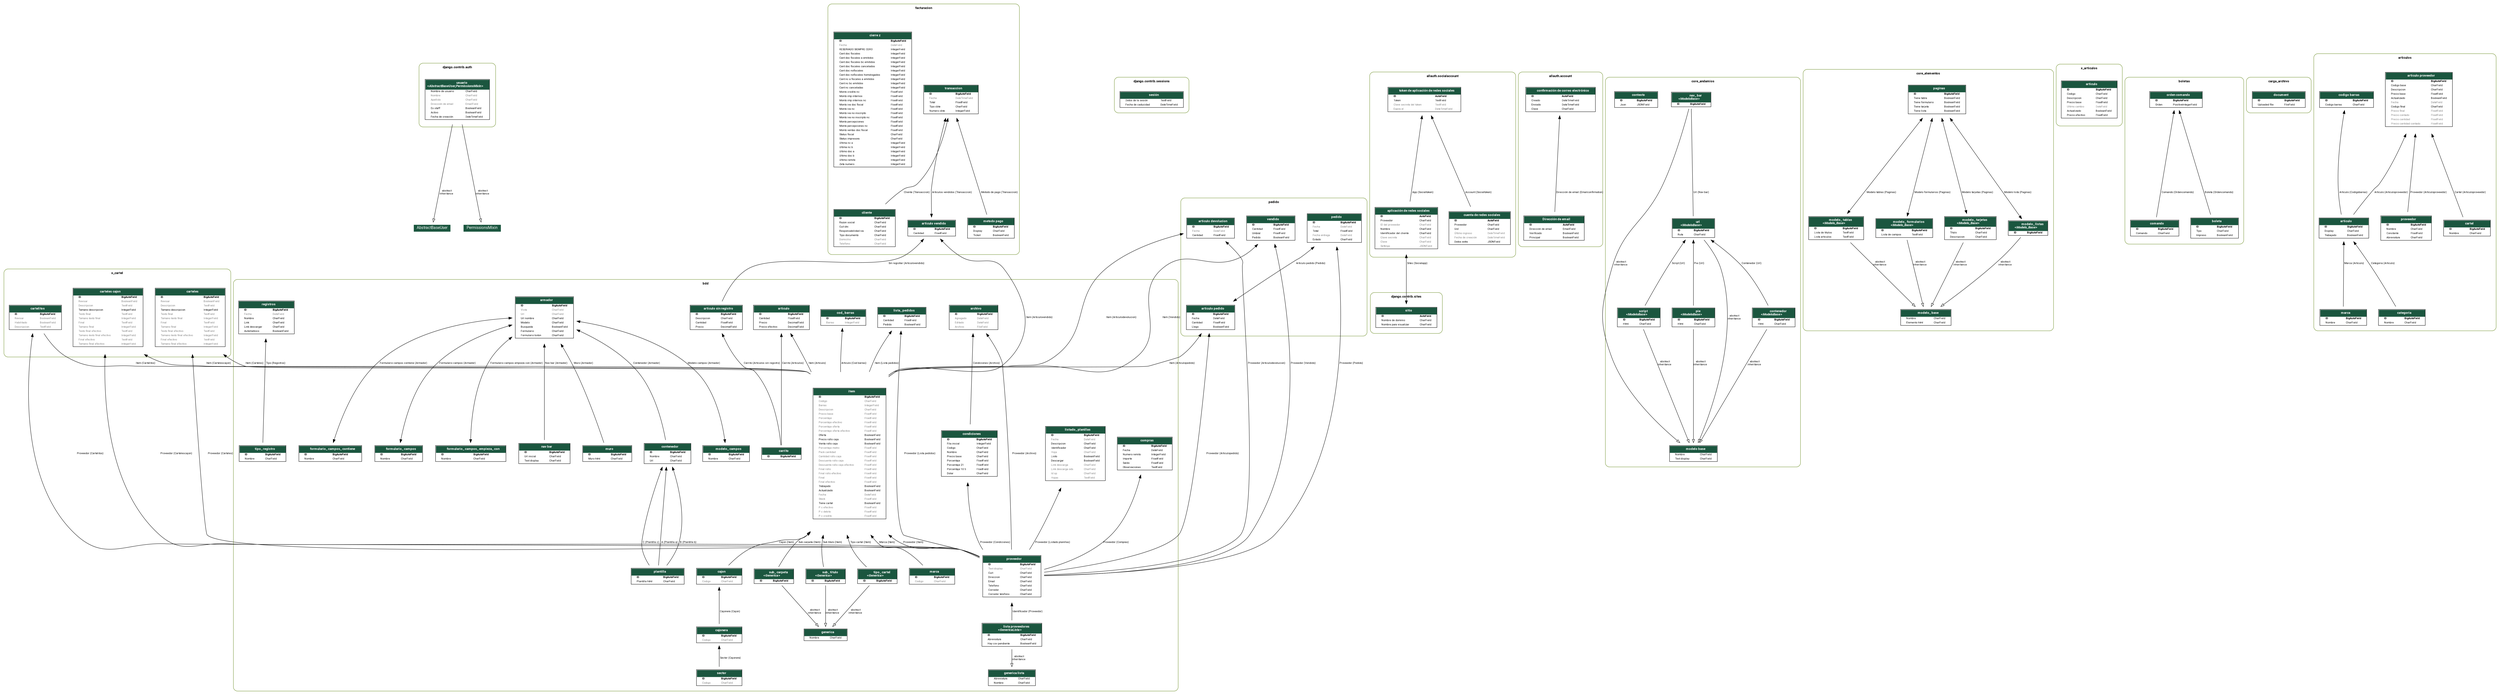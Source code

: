 digraph model_graph {
	graph [bb="0,0,7926.6,2158.8",
		fontname=Roboto,
		fontsize=8,
		rankdir=TB,
		splines=true
	];
	node [fontname=Roboto,
		fontsize=8,
		label="\N",
		shape=plaintext
	];
	edge [fontname=Roboto,
		fontsize=8
	];
	subgraph cluster_django_contrib_auth {
		graph [bb="26.625,1771.5,260.62,1969.8",
			color=olivedrab4,
			label=<
          <TABLE BORDER="0" CELLBORDER="0" CELLSPACING="0">
          <TR><TD COLSPAN="2" CELLPADDING="4" ALIGN="CENTER">
          <FONT FACE="Roboto" COLOR="Black" POINT-SIZE="10">
          <B>django.contrib.auth</B>
          </FONT>
          </TD></TR>
          </TABLE>
          >,
			lheight=0.31,
			lp="143.62,1954.6",
			lwidth=2.76,
			style=rounded
		];
		django_contrib_auth_models_AbstractUser	[height=2.1111,
			label=<
      <TABLE BGCOLOR="white" BORDER="1" CELLBORDER="0" CELLSPACING="0">
      <TR><TD COLSPAN="2" CELLPADDING="5" ALIGN="CENTER" BGCOLOR="#1b563f">
      <FONT FACE="Roboto" COLOR="white" POINT-SIZE="10"><B>
      usuario<BR/>&lt;<FONT FACE="Roboto"><I>AbstractBaseUser,PermissionsMixin</I></FONT>&gt;
      </B></FONT></TD></TR>
    
    
    
    
    
    
    
    
    
    
    
      <TR><TD ALIGN="LEFT" BORDER="0">
      <FONT FACE="Roboto">Nombre de usuario</FONT>
      </TD><TD ALIGN="LEFT">
      <FONT FACE="Roboto">CharField</FONT>
      </TD></TR>
    
    
    
      <TR><TD ALIGN="LEFT" BORDER="0">
      <FONT COLOR="#7B7B7B" FACE="Roboto">Nombre</FONT>
      </TD><TD ALIGN="LEFT">
      <FONT COLOR="#7B7B7B" FACE="Roboto">CharField</FONT>
      </TD></TR>
    
    
    
      <TR><TD ALIGN="LEFT" BORDER="0">
      <FONT COLOR="#7B7B7B" FACE="Roboto">Apellido</FONT>
      </TD><TD ALIGN="LEFT">
      <FONT COLOR="#7B7B7B" FACE="Roboto">CharField</FONT>
      </TD></TR>
    
    
    
      <TR><TD ALIGN="LEFT" BORDER="0">
      <FONT COLOR="#7B7B7B" FACE="Roboto">Dirección de email</FONT>
      </TD><TD ALIGN="LEFT">
      <FONT COLOR="#7B7B7B" FACE="Roboto">EmailField</FONT>
      </TD></TR>
    
    
    
      <TR><TD ALIGN="LEFT" BORDER="0">
      <FONT FACE="Roboto">Es staff</FONT>
      </TD><TD ALIGN="LEFT">
      <FONT FACE="Roboto">BooleanField</FONT>
      </TD></TR>
    
    
    
      <TR><TD ALIGN="LEFT" BORDER="0">
      <FONT FACE="Roboto">Activo</FONT>
      </TD><TD ALIGN="LEFT">
      <FONT FACE="Roboto">BooleanField</FONT>
      </TD></TR>
    
    
    
      <TR><TD ALIGN="LEFT" BORDER="0">
      <FONT FACE="Roboto">Fecha de creación</FONT>
      </TD><TD ALIGN="LEFT">
      <FONT FACE="Roboto">DateTimeField</FONT>
      </TD></TR>
    
    
      </TABLE>
      >,
			pos="143.62,1855.5",
			width=3.0278];
	}
	subgraph cluster_bdd {
		graph [bb="3313.6,8,6197.6,1290.2",
			color=olivedrab4,
			label=<
          <TABLE BORDER="0" CELLBORDER="0" CELLSPACING="0">
          <TR><TD COLSPAN="2" CELLPADDING="4" ALIGN="CENTER">
          <FONT FACE="Roboto" COLOR="Black" POINT-SIZE="10">
          <B>bdd</B>
          </FONT>
          </TD></TR>
          </TABLE>
          >,
			lheight=0.31,
			lp="4755.6,1275.1",
			lwidth=1.62,
			style=rounded
		];
		bdd_models_Generica	[height=0.69444,
			label=<
      <TABLE BGCOLOR="white" BORDER="1" CELLBORDER="0" CELLSPACING="0">
      <TR><TD COLSPAN="2" CELLPADDING="5" ALIGN="CENTER" BGCOLOR="#1b563f">
      <FONT FACE="Roboto" COLOR="white" POINT-SIZE="10"><B>
      generica
      </B></FONT></TD></TR>
    
    
      <TR><TD ALIGN="LEFT" BORDER="0">
      <FONT FACE="Roboto">Nombre</FONT>
      </TD><TD ALIGN="LEFT">
      <FONT FACE="Roboto">CharField</FONT>
      </TD></TR>
    
    
      </TABLE>
      >,
			pos="5121.6,186",
			width=2.0278];
		bdd_models_GenericaLista	[height=0.91667,
			label=<
      <TABLE BGCOLOR="white" BORDER="1" CELLBORDER="0" CELLSPACING="0">
      <TR><TD COLSPAN="2" CELLPADDING="5" ALIGN="CENTER" BGCOLOR="#1b563f">
      <FONT FACE="Roboto" COLOR="white" POINT-SIZE="10"><B>
      generica lista
      </B></FONT></TD></TR>
    
    
      <TR><TD ALIGN="LEFT" BORDER="0">
      <FONT FACE="Roboto">Abreviatura</FONT>
      </TD><TD ALIGN="LEFT">
      <FONT FACE="Roboto">CharField</FONT>
      </TD></TR>
    
    
    
      <TR><TD ALIGN="LEFT" BORDER="0">
      <FONT FACE="Roboto">Nombre</FONT>
      </TD><TD ALIGN="LEFT">
      <FONT FACE="Roboto">CharField</FONT>
      </TD></TR>
    
    
      </TABLE>
      >,
			pos="5691.6,49",
			width=2.2222];
		bdd_models_ListaProveedores	[height=1.2222,
			label=<
      <TABLE BGCOLOR="white" BORDER="1" CELLBORDER="0" CELLSPACING="0">
      <TR><TD COLSPAN="2" CELLPADDING="5" ALIGN="CENTER" BGCOLOR="#1b563f">
      <FONT FACE="Roboto" COLOR="white" POINT-SIZE="10"><B>
      lista proveedores<BR/>&lt;<FONT FACE="Roboto"><I>GenericaLista</I></FONT>&gt;
      </B></FONT></TD></TR>
    
    
      <TR><TD ALIGN="LEFT" BORDER="0">
      <FONT FACE="Roboto"><B>ID</B></FONT>
      </TD><TD ALIGN="LEFT">
      <FONT FACE="Roboto"><B>BigAutoField</B></FONT>
      </TD></TR>
    
    
    
    
    
    
      <TR><TD ALIGN="LEFT" BORDER="0">
      <FONT FACE="Roboto">Abreviatura</FONT>
      </TD><TD ALIGN="LEFT">
      <FONT FACE="Roboto">CharField</FONT>
      </TD></TR>
    
    
    
      <TR><TD ALIGN="LEFT" BORDER="0">
      <FONT FACE="Roboto">Hay csv pendiente</FONT>
      </TD><TD ALIGN="LEFT">
      <FONT FACE="Roboto">BooleanField</FONT>
      </TD></TR>
    
    
      </TABLE>
      >,
			pos="5691.6,186",
			width=2.7778];
		bdd_models_ListaProveedores -> bdd_models_GenericaLista	[arrowhead=empty,
			arrowtail=none,
			dir=both,
			label=" abstract\ninheritance",
			lp="5713.4,112",
			pos="e,5691.6,81.737 5691.6,142.29 5691.6,126.5 5691.6,108.61 5691.6,92.81"];
		bdd_models_Proveedor	[height=2.25,
			label=<
      <TABLE BGCOLOR="white" BORDER="1" CELLBORDER="0" CELLSPACING="0">
      <TR><TD COLSPAN="2" CELLPADDING="5" ALIGN="CENTER" BGCOLOR="#1b563f">
      <FONT FACE="Roboto" COLOR="white" POINT-SIZE="10"><B>
      proveedor
      </B></FONT></TD></TR>
    
    
      <TR><TD ALIGN="LEFT" BORDER="0">
      <FONT FACE="Roboto"><B>ID</B></FONT>
      </TD><TD ALIGN="LEFT">
      <FONT FACE="Roboto"><B>BigAutoField</B></FONT>
      </TD></TR>
    
    
    
      <TR><TD ALIGN="LEFT" BORDER="0">
      <FONT COLOR="#7B7B7B" FACE="Roboto">Text display</FONT>
      </TD><TD ALIGN="LEFT">
      <FONT COLOR="#7B7B7B" FACE="Roboto">CharField</FONT>
      </TD></TR>
    
    
    
      <TR><TD ALIGN="LEFT" BORDER="0">
      <FONT FACE="Roboto">Cuit</FONT>
      </TD><TD ALIGN="LEFT">
      <FONT FACE="Roboto">CharField</FONT>
      </TD></TR>
    
    
    
      <TR><TD ALIGN="LEFT" BORDER="0">
      <FONT FACE="Roboto">Direccion</FONT>
      </TD><TD ALIGN="LEFT">
      <FONT FACE="Roboto">CharField</FONT>
      </TD></TR>
    
    
    
      <TR><TD ALIGN="LEFT" BORDER="0">
      <FONT FACE="Roboto">Email</FONT>
      </TD><TD ALIGN="LEFT">
      <FONT FACE="Roboto">CharField</FONT>
      </TD></TR>
    
    
    
      <TR><TD ALIGN="LEFT" BORDER="0">
      <FONT FACE="Roboto">Telefono</FONT>
      </TD><TD ALIGN="LEFT">
      <FONT FACE="Roboto">CharField</FONT>
      </TD></TR>
    
    
    
      <TR><TD ALIGN="LEFT" BORDER="0">
      <FONT FACE="Roboto">Corredor</FONT>
      </TD><TD ALIGN="LEFT">
      <FONT FACE="Roboto">CharField</FONT>
      </TD></TR>
    
    
    
      <TR><TD ALIGN="LEFT" BORDER="0">
      <FONT FACE="Roboto">Corredor telefono</FONT>
      </TD><TD ALIGN="LEFT">
      <FONT FACE="Roboto">CharField</FONT>
      </TD></TR>
    
    
      </TABLE>
      >,
			pos="5691.6,371",
			width=2.7361];
		bdd_models_Proveedor -> bdd_models_ListaProveedores	[arrowhead=none,
			arrowtail=normal,
			dir=both,
			label=" Identificador (Proveedor)",
			lp="5739.2,260",
			pos="s,5691.6,290.27 5691.6,279 5691.6,261.8 5691.6,244.59 5691.6,229.78"];
		bdd_models_Condiciones	[height=2.4722,
			label=<
      <TABLE BGCOLOR="white" BORDER="1" CELLBORDER="0" CELLSPACING="0">
      <TR><TD COLSPAN="2" CELLPADDING="5" ALIGN="CENTER" BGCOLOR="#1b563f">
      <FONT FACE="Roboto" COLOR="white" POINT-SIZE="10"><B>
      condiciones
      </B></FONT></TD></TR>
    
    
      <TR><TD ALIGN="LEFT" BORDER="0">
      <FONT FACE="Roboto"><B>ID</B></FONT>
      </TD><TD ALIGN="LEFT">
      <FONT FACE="Roboto"><B>BigAutoField</B></FONT>
      </TD></TR>
    
    
    
      <TR><TD ALIGN="LEFT" BORDER="0">
      <FONT FACE="Roboto">Fila inicial</FONT>
      </TD><TD ALIGN="LEFT">
      <FONT FACE="Roboto">IntegerField</FONT>
      </TD></TR>
    
    
    
      <TR><TD ALIGN="LEFT" BORDER="0">
      <FONT FACE="Roboto">Codigo</FONT>
      </TD><TD ALIGN="LEFT">
      <FONT FACE="Roboto">CharField</FONT>
      </TD></TR>
    
    
    
      <TR><TD ALIGN="LEFT" BORDER="0">
      <FONT FACE="Roboto">Nombre</FONT>
      </TD><TD ALIGN="LEFT">
      <FONT FACE="Roboto">CharField</FONT>
      </TD></TR>
    
    
    
      <TR><TD ALIGN="LEFT" BORDER="0">
      <FONT FACE="Roboto">Precio base</FONT>
      </TD><TD ALIGN="LEFT">
      <FONT FACE="Roboto">CharField</FONT>
      </TD></TR>
    
    
    
      <TR><TD ALIGN="LEFT" BORDER="0">
      <FONT FACE="Roboto">Porcentaje</FONT>
      </TD><TD ALIGN="LEFT">
      <FONT FACE="Roboto">FloatField</FONT>
      </TD></TR>
    
    
    
      <TR><TD ALIGN="LEFT" BORDER="0">
      <FONT FACE="Roboto">Porcentaje 21</FONT>
      </TD><TD ALIGN="LEFT">
      <FONT FACE="Roboto">FloatField</FONT>
      </TD></TR>
    
    
    
      <TR><TD ALIGN="LEFT" BORDER="0">
      <FONT FACE="Roboto">Porcentaje 10 5</FONT>
      </TD><TD ALIGN="LEFT">
      <FONT FACE="Roboto">FloatField</FONT>
      </TD></TR>
    
    
    
      <TR><TD ALIGN="LEFT" BORDER="0">
      <FONT FACE="Roboto">Dolar</FONT>
      </TD><TD ALIGN="LEFT">
      <FONT FACE="Roboto">CharField</FONT>
      </TD></TR>
    
    
      </TABLE>
      >,
			pos="5561.6,749",
			width=2.6111];
		bdd_models_Condiciones -> bdd_models_Proveedor	[arrowhead=none,
			arrowtail=normal,
			dir=both,
			label=" Proveedor (Condiciones)",
			lp="5640.1,476",
			pos="s,5557.2,660.29 5557.4,649.08 5558.8,593.9 5566.9,525.35 5593.6,470 5596.6,463.83 5600.1,457.81 5604.1,452"];
		bdd_models_Sub_Carpeta	[height=0.77778,
			label=<
      <TABLE BGCOLOR="white" BORDER="1" CELLBORDER="0" CELLSPACING="0">
      <TR><TD COLSPAN="2" CELLPADDING="5" ALIGN="CENTER" BGCOLOR="#1b563f">
      <FONT FACE="Roboto" COLOR="white" POINT-SIZE="10"><B>
      sub_ carpeta<BR/>&lt;<FONT FACE="Roboto"><I>Generica</I></FONT>&gt;
      </B></FONT></TD></TR>
    
    
      <TR><TD ALIGN="LEFT" BORDER="0">
      <FONT FACE="Roboto"><B>ID</B></FONT>
      </TD><TD ALIGN="LEFT">
      <FONT FACE="Roboto"><B>BigAutoField</B></FONT>
      </TD></TR>
    
    
    
    
    
      </TABLE>
      >,
			pos="4963.6,371",
			width=1.9444];
		bdd_models_Sub_Carpeta -> bdd_models_Generica	[arrowhead=empty,
			arrowtail=none,
			dir=both,
			label=" abstract\ninheritance",
			lp="5087.4,260",
			pos="e,5101.1,210.73 4986.6,343.39 5015,310.49 5063.3,254.53 5093.8,219.23"];
		bdd_models_Sub_Titulo	[height=0.77778,
			label=<
      <TABLE BGCOLOR="white" BORDER="1" CELLBORDER="0" CELLSPACING="0">
      <TR><TD COLSPAN="2" CELLPADDING="5" ALIGN="CENTER" BGCOLOR="#1b563f">
      <FONT FACE="Roboto" COLOR="white" POINT-SIZE="10"><B>
      sub_ titulo<BR/>&lt;<FONT FACE="Roboto"><I>Generica</I></FONT>&gt;
      </B></FONT></TD></TR>
    
    
      <TR><TD ALIGN="LEFT" BORDER="0">
      <FONT FACE="Roboto"><B>ID</B></FONT>
      </TD><TD ALIGN="LEFT">
      <FONT FACE="Roboto"><B>BigAutoField</B></FONT>
      </TD></TR>
    
    
    
    
    
      </TABLE>
      >,
			pos="5121.6,371",
			width=1.9444];
		bdd_models_Sub_Titulo -> bdd_models_Generica	[arrowhead=empty,
			arrowtail=none,
			dir=both,
			label=" abstract\ninheritance",
			lp="5143.4,260",
			pos="e,5121.6,210.73 5121.6,343.39 5121.6,311.33 5121.6,257.36 5121.6,221.97"];
		bdd_models_Tipo_Cartel	[height=0.77778,
			label=<
      <TABLE BGCOLOR="white" BORDER="1" CELLBORDER="0" CELLSPACING="0">
      <TR><TD COLSPAN="2" CELLPADDING="5" ALIGN="CENTER" BGCOLOR="#1b563f">
      <FONT FACE="Roboto" COLOR="white" POINT-SIZE="10"><B>
      tipo_ cartel<BR/>&lt;<FONT FACE="Roboto"><I>Generica</I></FONT>&gt;
      </B></FONT></TD></TR>
    
    
      <TR><TD ALIGN="LEFT" BORDER="0">
      <FONT FACE="Roboto"><B>ID</B></FONT>
      </TD><TD ALIGN="LEFT">
      <FONT FACE="Roboto"><B>BigAutoField</B></FONT>
      </TD></TR>
    
    
    
    
    
      </TABLE>
      >,
			pos="5279.6,371",
			width=1.9444];
		bdd_models_Tipo_Cartel -> bdd_models_Generica	[arrowhead=empty,
			arrowtail=none,
			dir=both,
			label=" abstract\ninheritance",
			lp="5212.4,260",
			pos="e,5142.1,210.73 5256.7,343.39 5228.2,310.49 5179.9,254.53 5149.5,219.23"];
		bdd_models_Archivo	[height=1.3611,
			label=<
      <TABLE BGCOLOR="white" BORDER="1" CELLBORDER="0" CELLSPACING="0">
      <TR><TD COLSPAN="2" CELLPADDING="5" ALIGN="CENTER" BGCOLOR="#1b563f">
      <FONT FACE="Roboto" COLOR="white" POINT-SIZE="10"><B>
      archivo
      </B></FONT></TD></TR>
    
    
      <TR><TD ALIGN="LEFT" BORDER="0">
      <FONT FACE="Roboto"><B>ID</B></FONT>
      </TD><TD ALIGN="LEFT">
      <FONT FACE="Roboto"><B>BigAutoField</B></FONT>
      </TD></TR>
    
    
    
      <TR><TD ALIGN="LEFT" BORDER="0">
      <FONT COLOR="#7B7B7B" FACE="Roboto">Agregado</FONT>
      </TD><TD ALIGN="LEFT">
      <FONT COLOR="#7B7B7B" FACE="Roboto">DateField</FONT>
      </TD></TR>
    
    
    
      <TR><TD ALIGN="LEFT" BORDER="0">
      <FONT COLOR="#7B7B7B" FACE="Roboto">Editado</FONT>
      </TD><TD ALIGN="LEFT">
      <FONT COLOR="#7B7B7B" FACE="Roboto">DateField</FONT>
      </TD></TR>
    
    
    
      <TR><TD ALIGN="LEFT" BORDER="0">
      <FONT COLOR="#7B7B7B" FACE="Roboto">Archivo</FONT>
      </TD><TD ALIGN="LEFT">
      <FONT COLOR="#7B7B7B" FACE="Roboto">FileField</FONT>
      </TD></TR>
    
    
      </TABLE>
      >,
			pos="5574.6,1171",
			width=2.3333];
		bdd_models_Archivo -> bdd_models_Proveedor	[arrowhead=none,
			arrowtail=normal,
			dir=both,
			label=" Proveedor (Archivo)",
			lp="5727.8,749",
			pos="s,5611,1122 5617.3,1112.6 5631.8,1090.8 5646.7,1065.2 5656.6,1040 5663.6,1022.3 5662.4,1016.9 5664.6,998 5687.3,802.69 5691.4,571.11 \
5691.9,451.84"];
		bdd_models_Archivo -> bdd_models_Condiciones	[arrowhead=none,
			arrowtail=normal,
			dir=both,
			label=" Condiciones (Archivo)",
			lp="5611.2,1028",
			pos="s,5573.1,1122.2 5572.8,1110.8 5570.6,1039.7 5566.9,919.86 5564.3,837.94"];
		bdd_models_Sector	[height=0.91667,
			label=<
      <TABLE BGCOLOR="white" BORDER="1" CELLBORDER="0" CELLSPACING="0">
      <TR><TD COLSPAN="2" CELLPADDING="5" ALIGN="CENTER" BGCOLOR="#1b563f">
      <FONT FACE="Roboto" COLOR="white" POINT-SIZE="10"><B>
      sector
      </B></FONT></TD></TR>
    
    
      <TR><TD ALIGN="LEFT" BORDER="0">
      <FONT FACE="Roboto"><B>ID</B></FONT>
      </TD><TD ALIGN="LEFT">
      <FONT FACE="Roboto"><B>BigAutoField</B></FONT>
      </TD></TR>
    
    
    
      <TR><TD ALIGN="LEFT" BORDER="0">
      <FONT COLOR="#7B7B7B" FACE="Roboto">Codigo</FONT>
      </TD><TD ALIGN="LEFT">
      <FONT COLOR="#7B7B7B" FACE="Roboto">CharField</FONT>
      </TD></TR>
    
    
      </TABLE>
      >,
			pos="4796.6,49",
			width=2.1944];
		bdd_models_Cajonera	[height=0.91667,
			label=<
      <TABLE BGCOLOR="white" BORDER="1" CELLBORDER="0" CELLSPACING="0">
      <TR><TD COLSPAN="2" CELLPADDING="5" ALIGN="CENTER" BGCOLOR="#1b563f">
      <FONT FACE="Roboto" COLOR="white" POINT-SIZE="10"><B>
      cajonera
      </B></FONT></TD></TR>
    
    
      <TR><TD ALIGN="LEFT" BORDER="0">
      <FONT FACE="Roboto"><B>ID</B></FONT>
      </TD><TD ALIGN="LEFT">
      <FONT FACE="Roboto"><B>BigAutoField</B></FONT>
      </TD></TR>
    
    
    
      <TR><TD ALIGN="LEFT" BORDER="0">
      <FONT COLOR="#7B7B7B" FACE="Roboto">Codigo</FONT>
      </TD><TD ALIGN="LEFT">
      <FONT COLOR="#7B7B7B" FACE="Roboto">CharField</FONT>
      </TD></TR>
    
    
      </TABLE>
      >,
			pos="4796.6,186",
			width=2.1944];
		bdd_models_Cajonera -> bdd_models_Sector	[arrowhead=none,
			arrowtail=normal,
			dir=both,
			label=" Sector (Cajonera)",
			lp="4829.6,112",
			pos="s,4796.6,153.01 4796.6,141.66 4796.6,122.19 4796.6,99.629 4796.6,81.763"];
		bdd_models_Cajon	[height=0.91667,
			label=<
      <TABLE BGCOLOR="white" BORDER="1" CELLBORDER="0" CELLSPACING="0">
      <TR><TD COLSPAN="2" CELLPADDING="5" ALIGN="CENTER" BGCOLOR="#1b563f">
      <FONT FACE="Roboto" COLOR="white" POINT-SIZE="10"><B>
      cajon
      </B></FONT></TD></TR>
    
    
      <TR><TD ALIGN="LEFT" BORDER="0">
      <FONT FACE="Roboto"><B>ID</B></FONT>
      </TD><TD ALIGN="LEFT">
      <FONT FACE="Roboto"><B>BigAutoField</B></FONT>
      </TD></TR>
    
    
    
      <TR><TD ALIGN="LEFT" BORDER="0">
      <FONT COLOR="#7B7B7B" FACE="Roboto">Codigo</FONT>
      </TD><TD ALIGN="LEFT">
      <FONT COLOR="#7B7B7B" FACE="Roboto">CharField</FONT>
      </TD></TR>
    
    
      </TABLE>
      >,
			pos="4796.6,371",
			width=2.1944];
		bdd_models_Cajon -> bdd_models_Cajonera	[arrowhead=none,
			arrowtail=normal,
			dir=both,
			label=" Cajonera (Cajon)",
			lp="4828.9,260",
			pos="s,4796.6,338.12 4796.6,326.94 4796.6,293.8 4796.6,248.75 4796.6,218.82"];
		bdd_models_Marca	[height=0.91667,
			label=<
      <TABLE BGCOLOR="white" BORDER="1" CELLBORDER="0" CELLSPACING="0">
      <TR><TD COLSPAN="2" CELLPADDING="5" ALIGN="CENTER" BGCOLOR="#1b563f">
      <FONT FACE="Roboto" COLOR="white" POINT-SIZE="10"><B>
      marca
      </B></FONT></TD></TR>
    
    
      <TR><TD ALIGN="LEFT" BORDER="0">
      <FONT FACE="Roboto"><B>ID</B></FONT>
      </TD><TD ALIGN="LEFT">
      <FONT FACE="Roboto"><B>BigAutoField</B></FONT>
      </TD></TR>
    
    
    
      <TR><TD ALIGN="LEFT" BORDER="0">
      <FONT COLOR="#7B7B7B" FACE="Roboto">Codigo</FONT>
      </TD><TD ALIGN="LEFT">
      <FONT COLOR="#7B7B7B" FACE="Roboto">CharField</FONT>
      </TD></TR>
    
    
      </TABLE>
      >,
			pos="5446.6,371",
			width=2.1944];
		bdd_models_Item	[height=6.9167,
			label=<
      <TABLE BGCOLOR="white" BORDER="1" CELLBORDER="0" CELLSPACING="0">
      <TR><TD COLSPAN="2" CELLPADDING="5" ALIGN="CENTER" BGCOLOR="#1b563f">
      <FONT FACE="Roboto" COLOR="white" POINT-SIZE="10"><B>
      item
      </B></FONT></TD></TR>
    
    
      <TR><TD ALIGN="LEFT" BORDER="0">
      <FONT FACE="Roboto"><B>ID</B></FONT>
      </TD><TD ALIGN="LEFT">
      <FONT FACE="Roboto"><B>BigAutoField</B></FONT>
      </TD></TR>
    
    
    
      <TR><TD ALIGN="LEFT" BORDER="0">
      <FONT COLOR="#7B7B7B" FACE="Roboto">Codigo</FONT>
      </TD><TD ALIGN="LEFT">
      <FONT COLOR="#7B7B7B" FACE="Roboto">CharField</FONT>
      </TD></TR>
    
    
    
      <TR><TD ALIGN="LEFT" BORDER="0">
      <FONT COLOR="#7B7B7B" FACE="Roboto">Barras</FONT>
      </TD><TD ALIGN="LEFT">
      <FONT COLOR="#7B7B7B" FACE="Roboto">IntegerField</FONT>
      </TD></TR>
    
    
    
      <TR><TD ALIGN="LEFT" BORDER="0">
      <FONT COLOR="#7B7B7B" FACE="Roboto">Descripcion</FONT>
      </TD><TD ALIGN="LEFT">
      <FONT COLOR="#7B7B7B" FACE="Roboto">CharField</FONT>
      </TD></TR>
    
    
    
      <TR><TD ALIGN="LEFT" BORDER="0">
      <FONT COLOR="#7B7B7B" FACE="Roboto">Precio base</FONT>
      </TD><TD ALIGN="LEFT">
      <FONT COLOR="#7B7B7B" FACE="Roboto">FloatField</FONT>
      </TD></TR>
    
    
    
      <TR><TD ALIGN="LEFT" BORDER="0">
      <FONT COLOR="#7B7B7B" FACE="Roboto">Porcentaje</FONT>
      </TD><TD ALIGN="LEFT">
      <FONT COLOR="#7B7B7B" FACE="Roboto">FloatField</FONT>
      </TD></TR>
    
    
    
      <TR><TD ALIGN="LEFT" BORDER="0">
      <FONT COLOR="#7B7B7B" FACE="Roboto">Porcentaje efectivo</FONT>
      </TD><TD ALIGN="LEFT">
      <FONT COLOR="#7B7B7B" FACE="Roboto">FloatField</FONT>
      </TD></TR>
    
    
    
      <TR><TD ALIGN="LEFT" BORDER="0">
      <FONT COLOR="#7B7B7B" FACE="Roboto">Porcentaje oferta</FONT>
      </TD><TD ALIGN="LEFT">
      <FONT COLOR="#7B7B7B" FACE="Roboto">FloatField</FONT>
      </TD></TR>
    
    
    
      <TR><TD ALIGN="LEFT" BORDER="0">
      <FONT COLOR="#7B7B7B" FACE="Roboto">Porcentaje oferta efectivo</FONT>
      </TD><TD ALIGN="LEFT">
      <FONT COLOR="#7B7B7B" FACE="Roboto">FloatField</FONT>
      </TD></TR>
    
    
    
      <TR><TD ALIGN="LEFT" BORDER="0">
      <FONT FACE="Roboto">Oferta</FONT>
      </TD><TD ALIGN="LEFT">
      <FONT FACE="Roboto">BooleanField</FONT>
      </TD></TR>
    
    
    
      <TR><TD ALIGN="LEFT" BORDER="0">
      <FONT FACE="Roboto">Precio rollo caja</FONT>
      </TD><TD ALIGN="LEFT">
      <FONT FACE="Roboto">BooleanField</FONT>
      </TD></TR>
    
    
    
      <TR><TD ALIGN="LEFT" BORDER="0">
      <FONT FACE="Roboto">Venta rollo caja</FONT>
      </TD><TD ALIGN="LEFT">
      <FONT FACE="Roboto">BooleanField</FONT>
      </TD></TR>
    
    
    
      <TR><TD ALIGN="LEFT" BORDER="0">
      <FONT COLOR="#7B7B7B" FACE="Roboto">Porcentaje metro</FONT>
      </TD><TD ALIGN="LEFT">
      <FONT COLOR="#7B7B7B" FACE="Roboto">FloatField</FONT>
      </TD></TR>
    
    
    
      <TR><TD ALIGN="LEFT" BORDER="0">
      <FONT COLOR="#7B7B7B" FACE="Roboto">Pack cantidad</FONT>
      </TD><TD ALIGN="LEFT">
      <FONT COLOR="#7B7B7B" FACE="Roboto">FloatField</FONT>
      </TD></TR>
    
    
    
      <TR><TD ALIGN="LEFT" BORDER="0">
      <FONT COLOR="#7B7B7B" FACE="Roboto">Cantidad rollo caja</FONT>
      </TD><TD ALIGN="LEFT">
      <FONT COLOR="#7B7B7B" FACE="Roboto">FloatField</FONT>
      </TD></TR>
    
    
    
      <TR><TD ALIGN="LEFT" BORDER="0">
      <FONT COLOR="#7B7B7B" FACE="Roboto">Descuento rollo caja</FONT>
      </TD><TD ALIGN="LEFT">
      <FONT COLOR="#7B7B7B" FACE="Roboto">FloatField</FONT>
      </TD></TR>
    
    
    
      <TR><TD ALIGN="LEFT" BORDER="0">
      <FONT COLOR="#7B7B7B" FACE="Roboto">Descuento rollo caja efectivo</FONT>
      </TD><TD ALIGN="LEFT">
      <FONT COLOR="#7B7B7B" FACE="Roboto">FloatField</FONT>
      </TD></TR>
    
    
    
      <TR><TD ALIGN="LEFT" BORDER="0">
      <FONT COLOR="#7B7B7B" FACE="Roboto">Final rollo</FONT>
      </TD><TD ALIGN="LEFT">
      <FONT COLOR="#7B7B7B" FACE="Roboto">FloatField</FONT>
      </TD></TR>
    
    
    
      <TR><TD ALIGN="LEFT" BORDER="0">
      <FONT COLOR="#7B7B7B" FACE="Roboto">Final rollo efectivo</FONT>
      </TD><TD ALIGN="LEFT">
      <FONT COLOR="#7B7B7B" FACE="Roboto">FloatField</FONT>
      </TD></TR>
    
    
    
      <TR><TD ALIGN="LEFT" BORDER="0">
      <FONT COLOR="#7B7B7B" FACE="Roboto">Final</FONT>
      </TD><TD ALIGN="LEFT">
      <FONT COLOR="#7B7B7B" FACE="Roboto">FloatField</FONT>
      </TD></TR>
    
    
    
      <TR><TD ALIGN="LEFT" BORDER="0">
      <FONT COLOR="#7B7B7B" FACE="Roboto">Final efectivo</FONT>
      </TD><TD ALIGN="LEFT">
      <FONT COLOR="#7B7B7B" FACE="Roboto">FloatField</FONT>
      </TD></TR>
    
    
    
      <TR><TD ALIGN="LEFT" BORDER="0">
      <FONT FACE="Roboto">Trabajado</FONT>
      </TD><TD ALIGN="LEFT">
      <FONT FACE="Roboto">BooleanField</FONT>
      </TD></TR>
    
    
    
      <TR><TD ALIGN="LEFT" BORDER="0">
      <FONT FACE="Roboto">Actualizado</FONT>
      </TD><TD ALIGN="LEFT">
      <FONT FACE="Roboto">BooleanField</FONT>
      </TD></TR>
    
    
    
      <TR><TD ALIGN="LEFT" BORDER="0">
      <FONT COLOR="#7B7B7B" FACE="Roboto">Fecha</FONT>
      </TD><TD ALIGN="LEFT">
      <FONT COLOR="#7B7B7B" FACE="Roboto">DateField</FONT>
      </TD></TR>
    
    
    
      <TR><TD ALIGN="LEFT" BORDER="0">
      <FONT COLOR="#7B7B7B" FACE="Roboto">Stock</FONT>
      </TD><TD ALIGN="LEFT">
      <FONT COLOR="#7B7B7B" FACE="Roboto">FloatField</FONT>
      </TD></TR>
    
    
    
      <TR><TD ALIGN="LEFT" BORDER="0">
      <FONT FACE="Roboto">Tiene cartel</FONT>
      </TD><TD ALIGN="LEFT">
      <FONT FACE="Roboto">BooleanField</FONT>
      </TD></TR>
    
    
    
      <TR><TD ALIGN="LEFT" BORDER="0">
      <FONT COLOR="#7B7B7B" FACE="Roboto">P c efectivo</FONT>
      </TD><TD ALIGN="LEFT">
      <FONT COLOR="#7B7B7B" FACE="Roboto">FloatField</FONT>
      </TD></TR>
    
    
    
      <TR><TD ALIGN="LEFT" BORDER="0">
      <FONT COLOR="#7B7B7B" FACE="Roboto">P c debito</FONT>
      </TD><TD ALIGN="LEFT">
      <FONT COLOR="#7B7B7B" FACE="Roboto">FloatField</FONT>
      </TD></TR>
    
    
    
      <TR><TD ALIGN="LEFT" BORDER="0">
      <FONT COLOR="#7B7B7B" FACE="Roboto">P c credito</FONT>
      </TD><TD ALIGN="LEFT">
      <FONT COLOR="#7B7B7B" FACE="Roboto">FloatField</FONT>
      </TD></TR>
    
    
      </TABLE>
      >,
			pos="5195.6,749",
			width=3.3194];
		bdd_models_Item -> bdd_models_Proveedor	[arrowhead=none,
			arrowtail=normal,
			dir=both,
			label=" Proveedor (Item)",
			lp="5391.9,476",
			pos="s,5314.8,500.33 5323.3,493.16 5334.6,484.09 5346.9,476.23 5360.1,470 5430.7,436.79 5459.8,474.07 5534.6,452 5554.3,446.2 5574.4,\
437.95 5593.4,428.94"];
		bdd_models_Item -> bdd_models_Sub_Carpeta	[arrowhead=none,
			arrowtail=normal,
			dir=both,
			label=" Sub carpeta (Item)",
			lp="5067,476",
			pos="s,5076.3,510.01 5068.5,501.83 5067.9,501.22 5067.2,500.61 5066.6,500 5054,487.5 5044,494.05 5030.9,482 5005.4,458.5 4986.1,423.13 \
4974.9,398.88"];
		bdd_models_Item -> bdd_models_Sub_Titulo	[arrowhead=none,
			arrowtail=normal,
			dir=both,
			label=" Sub titulo (Item)",
			lp="5140.9,476",
			pos="s,5112.3,500.11 5110.3,489.05 5109.9,486.69 5109.5,484.34 5109.1,482 5104.6,453.72 5109.6,421.09 5114.5,398.76"];
		bdd_models_Item -> bdd_models_Tipo_Cartel	[arrowhead=none,
			arrowtail=normal,
			dir=both,
			label=" Tipo cartel (Item)",
			lp="5230,476",
			pos="s,5187.8,500.06 5190.7,489.08 5192.5,482.61 5194.6,476.24 5196.9,470 5207.1,442.21 5229,416.84 5247.8,398.88"];
		bdd_models_Item -> bdd_models_Cajon	[arrowhead=none,
			arrowtail=normal,
			dir=both,
			label=" Cajon (Item)",
			lp="4992,476",
			pos="s,5076.3,507.67 5067.6,500.69 5067.2,500.46 5066.9,500.23 5066.6,500 5030.7,473.51 5011,493.6 4967.9,482 4929.9,471.77 4918.3,472.28 \
4884.6,452 4862.9,438.9 4841.7,419.92 4825.6,403.74"];
		bdd_models_Item -> bdd_models_Marca	[arrowhead=none,
			arrowtail=normal,
			dir=both,
			label=" Marca (Item)",
			lp="5310.8,476",
			pos="s,5260.1,500.11 5266.9,491.11 5272.9,483.6 5279.4,476.53 5286.4,470 5310.6,447.45 5329.4,467.6 5358.6,452 5381.4,439.83 5402.9,420.47 \
5419,403.85"];
		bdd_models_Cod_Barras	[height=0.91667,
			label=<
      <TABLE BGCOLOR="white" BORDER="1" CELLBORDER="0" CELLSPACING="0">
      <TR><TD COLSPAN="2" CELLPADDING="5" ALIGN="CENTER" BGCOLOR="#1b563f">
      <FONT FACE="Roboto" COLOR="white" POINT-SIZE="10"><B>
      cod_ barras
      </B></FONT></TD></TR>
    
    
      <TR><TD ALIGN="LEFT" BORDER="0">
      <FONT FACE="Roboto"><B>ID</B></FONT>
      </TD><TD ALIGN="LEFT">
      <FONT FACE="Roboto"><B>BigAutoField</B></FONT>
      </TD></TR>
    
    
    
      <TR><TD ALIGN="LEFT" BORDER="0">
      <FONT COLOR="#7B7B7B" FACE="Roboto">Barras</FONT>
      </TD><TD ALIGN="LEFT">
      <FONT COLOR="#7B7B7B" FACE="Roboto">IntegerField</FONT>
      </TD></TR>
    
    
      </TABLE>
      >,
			pos="5175.6,1171",
			width=2.1528];
		bdd_models_Cod_Barras -> bdd_models_Item	[arrowhead=none,
			arrowtail=normal,
			dir=both,
			label=" Articulo (Cod barras)",
			lp="5205.4,1028",
			pos="s,5172.7,1138.2 5171.7,1126.8 5169.6,1101.5 5167.2,1069 5166.1,1040 5165.6,1026.2 5165.6,1012.1 5165.9,997.83"];
		bdd_models_Lista_Pedidos	[height=1.1389,
			label=<
      <TABLE BGCOLOR="white" BORDER="1" CELLBORDER="0" CELLSPACING="0">
      <TR><TD COLSPAN="2" CELLPADDING="5" ALIGN="CENTER" BGCOLOR="#1b563f">
      <FONT FACE="Roboto" COLOR="white" POINT-SIZE="10"><B>
      lista_ pedidos
      </B></FONT></TD></TR>
    
    
      <TR><TD ALIGN="LEFT" BORDER="0">
      <FONT FACE="Roboto"><B>ID</B></FONT>
      </TD><TD ALIGN="LEFT">
      <FONT FACE="Roboto"><B>BigAutoField</B></FONT>
      </TD></TR>
    
    
    
      <TR><TD ALIGN="LEFT" BORDER="0">
      <FONT FACE="Roboto">Cantidad</FONT>
      </TD><TD ALIGN="LEFT">
      <FONT FACE="Roboto">FloatField</FONT>
      </TD></TR>
    
    
    
      <TR><TD ALIGN="LEFT" BORDER="0">
      <FONT FACE="Roboto">Pedido</FONT>
      </TD><TD ALIGN="LEFT">
      <FONT FACE="Roboto">BooleanField</FONT>
      </TD></TR>
    
    
      </TABLE>
      >,
			pos="5354.6,1171",
			width=2.3056];
		bdd_models_Lista_Pedidos -> bdd_models_Proveedor	[arrowhead=none,
			arrowtail=normal,
			dir=both,
			label=" Proveedor (Lista pedidos)",
			lp="5409.4,749",
			pos="s,5353.7,1130.3 5353.5,1119 5350.2,966.77 5342.4,524.41 5361.1,500 5361.9,499.01 5533.5,452.45 5534.6,452 5554,444.47 5574.2,435.29 \
5593.3,425.88"];
		bdd_models_Lista_Pedidos -> bdd_models_Item	[arrowhead=none,
			arrowtail=normal,
			dir=both,
			label=" Item (Lista pedidos)",
			lp="5307.6,1028",
			pos="s,5323.2,1130.2 5316.6,1121.2 5299.9,1097.7 5281.2,1068.5 5268.6,1040 5262.7,1026.5 5257.1,1012.3 5252,997.94"];
		bdd_models_NavBar	[height=1.1389,
			label=<
      <TABLE BGCOLOR="white" BORDER="1" CELLBORDER="0" CELLSPACING="0">
      <TR><TD COLSPAN="2" CELLPADDING="5" ALIGN="CENTER" BGCOLOR="#1b563f">
      <FONT FACE="Roboto" COLOR="white" POINT-SIZE="10"><B>
      nav bar
      </B></FONT></TD></TR>
    
    
      <TR><TD ALIGN="LEFT" BORDER="0">
      <FONT FACE="Roboto"><B>ID</B></FONT>
      </TD><TD ALIGN="LEFT">
      <FONT FACE="Roboto"><B>BigAutoField</B></FONT>
      </TD></TR>
    
    
    
      <TR><TD ALIGN="LEFT" BORDER="0">
      <FONT FACE="Roboto">Url inicial</FONT>
      </TD><TD ALIGN="LEFT">
      <FONT FACE="Roboto">CharField</FONT>
      </TD></TR>
    
    
    
      <TR><TD ALIGN="LEFT" BORDER="0">
      <FONT FACE="Roboto">Text display</FONT>
      </TD><TD ALIGN="LEFT">
      <FONT FACE="Roboto">CharField</FONT>
      </TD></TR>
    
    
      </TABLE>
      >,
			pos="4263.6,749",
			width=2.4444];
		bdd_models_Muro	[height=0.91667,
			label=<
      <TABLE BGCOLOR="white" BORDER="1" CELLBORDER="0" CELLSPACING="0">
      <TR><TD COLSPAN="2" CELLPADDING="5" ALIGN="CENTER" BGCOLOR="#1b563f">
      <FONT FACE="Roboto" COLOR="white" POINT-SIZE="10"><B>
      muro
      </B></FONT></TD></TR>
    
    
      <TR><TD ALIGN="LEFT" BORDER="0">
      <FONT FACE="Roboto"><B>ID</B></FONT>
      </TD><TD ALIGN="LEFT">
      <FONT FACE="Roboto"><B>BigAutoField</B></FONT>
      </TD></TR>
    
    
    
      <TR><TD ALIGN="LEFT" BORDER="0">
      <FONT FACE="Roboto">Muro html</FONT>
      </TD><TD ALIGN="LEFT">
      <FONT FACE="Roboto">CharField</FONT>
      </TD></TR>
    
    
      </TABLE>
      >,
			pos="4455.6,749",
			width=2.375];
		bdd_models_Plantilla	[height=0.91667,
			label=<
      <TABLE BGCOLOR="white" BORDER="1" CELLBORDER="0" CELLSPACING="0">
      <TR><TD COLSPAN="2" CELLPADDING="5" ALIGN="CENTER" BGCOLOR="#1b563f">
      <FONT FACE="Roboto" COLOR="white" POINT-SIZE="10"><B>
      plantilla
      </B></FONT></TD></TR>
    
    
      <TR><TD ALIGN="LEFT" BORDER="0">
      <FONT FACE="Roboto"><B>ID</B></FONT>
      </TD><TD ALIGN="LEFT">
      <FONT FACE="Roboto"><B>BigAutoField</B></FONT>
      </TD></TR>
    
    
    
      <TR><TD ALIGN="LEFT" BORDER="0">
      <FONT FACE="Roboto">Plantilla html</FONT>
      </TD><TD ALIGN="LEFT">
      <FONT FACE="Roboto">CharField</FONT>
      </TD></TR>
    
    
      </TABLE>
      >,
			pos="4608.6,371",
			width=2.5278];
		bdd_models_Contenedor	[height=1.1389,
			label=<
      <TABLE BGCOLOR="white" BORDER="1" CELLBORDER="0" CELLSPACING="0">
      <TR><TD COLSPAN="2" CELLPADDING="5" ALIGN="CENTER" BGCOLOR="#1b563f">
      <FONT FACE="Roboto" COLOR="white" POINT-SIZE="10"><B>
      contenedor
      </B></FONT></TD></TR>
    
    
      <TR><TD ALIGN="LEFT" BORDER="0">
      <FONT FACE="Roboto"><B>ID</B></FONT>
      </TD><TD ALIGN="LEFT">
      <FONT FACE="Roboto"><B>BigAutoField</B></FONT>
      </TD></TR>
    
    
    
      <TR><TD ALIGN="LEFT" BORDER="0">
      <FONT FACE="Roboto">Nombre</FONT>
      </TD><TD ALIGN="LEFT">
      <FONT FACE="Roboto">CharField</FONT>
      </TD></TR>
    
    
    
      <TR><TD ALIGN="LEFT" BORDER="0">
      <FONT FACE="Roboto">Url</FONT>
      </TD><TD ALIGN="LEFT">
      <FONT FACE="Roboto">CharField</FONT>
      </TD></TR>
    
    
      </TABLE>
      >,
			pos="4639.6,749",
			width=2.2361];
		bdd_models_Contenedor -> bdd_models_Plantilla	[arrowhead=none,
			arrowtail=normal,
			dir=both,
			label=" A (Plantilla a)",
			lp="4642.5,476",
			pos="s,4636.3,708.12 4635.4,697.02 4628.9,618.22 4616.6,469.12 4611.3,403.9"];
		bdd_models_Contenedor -> bdd_models_Plantilla	[arrowhead=none,
			arrowtail=normal,
			dir=both,
			label=" B (Plantilla b)",
			lp="4700.9,476",
			pos="s,4654.3,708.01 4657.7,697.21 4675.1,640.66 4695.6,547.08 4672.6,470 4665.4,445.65 4650,421.72 4636.1,403.6"];
		bdd_models_Contenedor -> bdd_models_Plantilla	[arrowhead=none,
			arrowtail=normal,
			dir=both,
			label=" C (Plantilla c)",
			lp="4587.1,476",
			pos="s,4624.1,708.24 4620.1,697.48 4600.8,644.67 4572.7,558.94 4561.6,482 4557.6,454.25 4570.9,425.18 4584.4,403.89"];
		bdd_models_Modelo_Campos	[height=0.91667,
			label=<
      <TABLE BGCOLOR="white" BORDER="1" CELLBORDER="0" CELLSPACING="0">
      <TR><TD COLSPAN="2" CELLPADDING="5" ALIGN="CENTER" BGCOLOR="#1b563f">
      <FONT FACE="Roboto" COLOR="white" POINT-SIZE="10"><B>
      modelo_ campos
      </B></FONT></TD></TR>
    
    
      <TR><TD ALIGN="LEFT" BORDER="0">
      <FONT FACE="Roboto"><B>ID</B></FONT>
      </TD><TD ALIGN="LEFT">
      <FONT FACE="Roboto"><B>BigAutoField</B></FONT>
      </TD></TR>
    
    
    
      <TR><TD ALIGN="LEFT" BORDER="0">
      <FONT FACE="Roboto">Nombre</FONT>
      </TD><TD ALIGN="LEFT">
      <FONT FACE="Roboto">CharField</FONT>
      </TD></TR>
    
    
      </TABLE>
      >,
			pos="4818.6,749",
			width=2.2361];
		bdd_models_Formulario_Campos	[height=0.91667,
			label=<
      <TABLE BGCOLOR="white" BORDER="1" CELLBORDER="0" CELLSPACING="0">
      <TR><TD COLSPAN="2" CELLPADDING="5" ALIGN="CENTER" BGCOLOR="#1b563f">
      <FONT FACE="Roboto" COLOR="white" POINT-SIZE="10"><B>
      formulario_ campos
      </B></FONT></TD></TR>
    
    
      <TR><TD ALIGN="LEFT" BORDER="0">
      <FONT FACE="Roboto"><B>ID</B></FONT>
      </TD><TD ALIGN="LEFT">
      <FONT FACE="Roboto"><B>BigAutoField</B></FONT>
      </TD></TR>
    
    
    
      <TR><TD ALIGN="LEFT" BORDER="0">
      <FONT FACE="Roboto">Nombre</FONT>
      </TD><TD ALIGN="LEFT">
      <FONT FACE="Roboto">CharField</FONT>
      </TD></TR>
    
    
      </TABLE>
      >,
			pos="3818.6,749",
			width=2.3056];
		bdd_models_Formulario_Campos_Contiene	[height=0.91667,
			label=<
      <TABLE BGCOLOR="white" BORDER="1" CELLBORDER="0" CELLSPACING="0">
      <TR><TD COLSPAN="2" CELLPADDING="5" ALIGN="CENTER" BGCOLOR="#1b563f">
      <FONT FACE="Roboto" COLOR="white" POINT-SIZE="10"><B>
      formulario_ campos_ contiene
      </B></FONT></TD></TR>
    
    
      <TR><TD ALIGN="LEFT" BORDER="0">
      <FONT FACE="Roboto"><B>ID</B></FONT>
      </TD><TD ALIGN="LEFT">
      <FONT FACE="Roboto"><B>BigAutoField</B></FONT>
      </TD></TR>
    
    
    
      <TR><TD ALIGN="LEFT" BORDER="0">
      <FONT FACE="Roboto">Nombre</FONT>
      </TD><TD ALIGN="LEFT">
      <FONT FACE="Roboto">CharField</FONT>
      </TD></TR>
    
    
      </TABLE>
      >,
			pos="3609.6,749",
			width=3];
		bdd_models_Formulario_Campos_Empieza_Con	[height=0.91667,
			label=<
      <TABLE BGCOLOR="white" BORDER="1" CELLBORDER="0" CELLSPACING="0">
      <TR><TD COLSPAN="2" CELLPADDING="5" ALIGN="CENTER" BGCOLOR="#1b563f">
      <FONT FACE="Roboto" COLOR="white" POINT-SIZE="10"><B>
      formulario_ campos_ empieza_ con
      </B></FONT></TD></TR>
    
    
      <TR><TD ALIGN="LEFT" BORDER="0">
      <FONT FACE="Roboto"><B>ID</B></FONT>
      </TD><TD ALIGN="LEFT">
      <FONT FACE="Roboto"><B>BigAutoField</B></FONT>
      </TD></TR>
    
    
    
      <TR><TD ALIGN="LEFT" BORDER="0">
      <FONT FACE="Roboto">Nombre</FONT>
      </TD><TD ALIGN="LEFT">
      <FONT FACE="Roboto">CharField</FONT>
      </TD></TR>
    
    
      </TABLE>
      >,
			pos="4038.6,749",
			width=3.3056];
		bdd_models_Armador	[height=2.25,
			label=<
      <TABLE BGCOLOR="white" BORDER="1" CELLBORDER="0" CELLSPACING="0">
      <TR><TD COLSPAN="2" CELLPADDING="5" ALIGN="CENTER" BGCOLOR="#1b563f">
      <FONT FACE="Roboto" COLOR="white" POINT-SIZE="10"><B>
      armador
      </B></FONT></TD></TR>
    
    
      <TR><TD ALIGN="LEFT" BORDER="0">
      <FONT FACE="Roboto"><B>ID</B></FONT>
      </TD><TD ALIGN="LEFT">
      <FONT FACE="Roboto"><B>BigAutoField</B></FONT>
      </TD></TR>
    
    
    
      <TR><TD ALIGN="LEFT" BORDER="0">
      <FONT COLOR="#7B7B7B" FACE="Roboto">Vista</FONT>
      </TD><TD ALIGN="LEFT">
      <FONT COLOR="#7B7B7B" FACE="Roboto">CharField</FONT>
      </TD></TR>
    
    
    
      <TR><TD ALIGN="LEFT" BORDER="0">
      <FONT COLOR="#7B7B7B" FACE="Roboto">Url</FONT>
      </TD><TD ALIGN="LEFT">
      <FONT COLOR="#7B7B7B" FACE="Roboto">CharField</FONT>
      </TD></TR>
    
    
    
      <TR><TD ALIGN="LEFT" BORDER="0">
      <FONT FACE="Roboto">Url nombre</FONT>
      </TD><TD ALIGN="LEFT">
      <FONT FACE="Roboto">CharField</FONT>
      </TD></TR>
    
    
    
      <TR><TD ALIGN="LEFT" BORDER="0">
      <FONT FACE="Roboto">Modelo</FONT>
      </TD><TD ALIGN="LEFT">
      <FONT FACE="Roboto">CharField</FONT>
      </TD></TR>
    
    
    
      <TR><TD ALIGN="LEFT" BORDER="0">
      <FONT FACE="Roboto">Busqueda</FONT>
      </TD><TD ALIGN="LEFT">
      <FONT FACE="Roboto">BooleanField</FONT>
      </TD></TR>
    
    
    
      <TR><TD ALIGN="LEFT" BORDER="0">
      <FONT FACE="Roboto">Formulario</FONT>
      </TD><TD ALIGN="LEFT">
      <FONT FACE="Roboto">CharField</FONT>
      </TD></TR>
    
    
    
      <TR><TD ALIGN="LEFT" BORDER="0">
      <FONT FACE="Roboto">Formulario boton</FONT>
      </TD><TD ALIGN="LEFT">
      <FONT FACE="Roboto">CharField</FONT>
      </TD></TR>
    
    
      </TABLE>
      >,
			pos="4263.6,1171",
			width=2.7361];
		bdd_models_Armador -> bdd_models_NavBar	[arrowhead=none,
			arrowtail=normal,
			dir=both,
			label=" Nav bar (Armador)",
			lp="4299.2,1028",
			pos="s,4263.6,1090 4263.6,1078.7 4263.6,988.76 4263.6,855.53 4263.6,789.74"];
		bdd_models_Armador -> bdd_models_Muro	[arrowhead=none,
			arrowtail=normal,
			dir=both,
			label=" Muro (Armador)",
			lp="4382.8,1028",
			pos="s,4310.4,1090.2 4315.9,1080.4 4323.6,1066.9 4331.4,1053.1 4338.6,1040 4348.8,1021.5 4352,1017.2 4360.6,998 4395,921.94 4428.2,829.46 \
4444.8,781.8"];
		bdd_models_Armador -> bdd_models_Contenedor	[arrowhead=none,
			arrowtail=normal,
			dir=both,
			label=" Contenedor (Armador)",
			lp="4576.1,1028",
			pos="s,4362,1131.7 4372.3,1126.8 4432.1,1098.2 4503.6,1055.3 4550.6,998 4601.6,935.97 4624.5,842.43 4633.9,789.74"];
		bdd_models_Armador -> bdd_models_Modelo_Campos	[arrowhead=normal,
			arrowtail=normal,
			dir=both,
			label=" Modelo campos (Armador)",
			lp="4760.6,1028",
			pos="s,4361.9,1158.9 e,4815.6,781.77 4373.1,1157 4478.2,1138.9 4634.4,1096.4 4729.6,998 4784.8,941.04 4806,847.56 4814,793.1"];
		bdd_models_Armador -> bdd_models_Formulario_Campos	[arrowhead=normal,
			arrowtail=normal,
			dir=both,
			label=" Formulario campos (Armador)",
			lp="4002,1028",
			pos="s,4165.2,1149.1 e,3824.6,781.6 4154.5,1146 4074,1122.3 3968.7,1077.8 3910.6,998 3864.4,934.48 3838.9,845.12 3827,792.81"];
		bdd_models_Armador -> bdd_models_Formulario_Campos_Contiene	[arrowhead=normal,
			arrowtail=normal,
			dir=both,
			label=" Formulario campos contiene (Armador)",
			lp="3850.6,1028",
			pos="s,4165.4,1157 e,3616.1,781.6 4154.1,1155.2 4051.7,1138.1 3896.8,1103.8 3775.6,1040 3680.5,989.94 3636.1,860.43 3618.9,792.7"];
		bdd_models_Armador -> bdd_models_Formulario_Campos_Empieza_Con	[arrowhead=normal,
			arrowtail=normal,
			dir=both,
			label=" Formulario campos empieza con (Armador)",
			lp="4177.1,1028",
			pos="s,4165.6,1113.3 e,4037.7,781.8 4156.5,1106.4 4132.9,1087.7 4110.3,1065.4 4094.6,1040 4046.8,962.48 4038.4,852.89 4037.7,793.07"];
		bdd_models_Tipo_Registro	[height=0.91667,
			label=<
      <TABLE BGCOLOR="white" BORDER="1" CELLBORDER="0" CELLSPACING="0">
      <TR><TD COLSPAN="2" CELLPADDING="5" ALIGN="CENTER" BGCOLOR="#1b563f">
      <FONT FACE="Roboto" COLOR="white" POINT-SIZE="10"><B>
      tipo_ registro
      </B></FONT></TD></TR>
    
    
      <TR><TD ALIGN="LEFT" BORDER="0">
      <FONT FACE="Roboto"><B>ID</B></FONT>
      </TD><TD ALIGN="LEFT">
      <FONT FACE="Roboto"><B>BigAutoField</B></FONT>
      </TD></TR>
    
    
    
      <TR><TD ALIGN="LEFT" BORDER="0">
      <FONT FACE="Roboto">Nombre</FONT>
      </TD><TD ALIGN="LEFT">
      <FONT FACE="Roboto">CharField</FONT>
      </TD></TR>
    
    
      </TABLE>
      >,
			pos="3402.6,749",
			width=2.2361];
		bdd_models_Registros	[height=1.8056,
			label=<
      <TABLE BGCOLOR="white" BORDER="1" CELLBORDER="0" CELLSPACING="0">
      <TR><TD COLSPAN="2" CELLPADDING="5" ALIGN="CENTER" BGCOLOR="#1b563f">
      <FONT FACE="Roboto" COLOR="white" POINT-SIZE="10"><B>
      registros
      </B></FONT></TD></TR>
    
    
      <TR><TD ALIGN="LEFT" BORDER="0">
      <FONT FACE="Roboto"><B>ID</B></FONT>
      </TD><TD ALIGN="LEFT">
      <FONT FACE="Roboto"><B>BigAutoField</B></FONT>
      </TD></TR>
    
    
    
      <TR><TD ALIGN="LEFT" BORDER="0">
      <FONT COLOR="#7B7B7B" FACE="Roboto">Fecha</FONT>
      </TD><TD ALIGN="LEFT">
      <FONT COLOR="#7B7B7B" FACE="Roboto">DateField</FONT>
      </TD></TR>
    
    
    
      <TR><TD ALIGN="LEFT" BORDER="0">
      <FONT FACE="Roboto">Nombre</FONT>
      </TD><TD ALIGN="LEFT">
      <FONT FACE="Roboto">CharField</FONT>
      </TD></TR>
    
    
    
      <TR><TD ALIGN="LEFT" BORDER="0">
      <FONT FACE="Roboto">Link</FONT>
      </TD><TD ALIGN="LEFT">
      <FONT FACE="Roboto">CharField</FONT>
      </TD></TR>
    
    
    
      <TR><TD ALIGN="LEFT" BORDER="0">
      <FONT FACE="Roboto">Link descargar</FONT>
      </TD><TD ALIGN="LEFT">
      <FONT FACE="Roboto">CharField</FONT>
      </TD></TR>
    
    
    
      <TR><TD ALIGN="LEFT" BORDER="0">
      <FONT FACE="Roboto">Automatioco</FONT>
      </TD><TD ALIGN="LEFT">
      <FONT FACE="Roboto">BooleanField</FONT>
      </TD></TR>
    
    
      </TABLE>
      >,
			pos="3415.6,1171",
			width=2.5972];
		bdd_models_Registros -> bdd_models_Tipo_Registro	[arrowhead=none,
			arrowtail=normal,
			dir=both,
			label=" Tipo (Registros)",
			lp="3441,1028",
			pos="s,3413.7,1106.2 3413.3,1094.9 3410.4,1002 3405.7,847.95 3403.6,781.79"];
		bdd_models_Compras	[height=1.8056,
			label=<
      <TABLE BGCOLOR="white" BORDER="1" CELLBORDER="0" CELLSPACING="0">
      <TR><TD COLSPAN="2" CELLPADDING="5" ALIGN="CENTER" BGCOLOR="#1b563f">
      <FONT FACE="Roboto" COLOR="white" POINT-SIZE="10"><B>
      compras
      </B></FONT></TD></TR>
    
    
      <TR><TD ALIGN="LEFT" BORDER="0">
      <FONT FACE="Roboto"><B>ID</B></FONT>
      </TD><TD ALIGN="LEFT">
      <FONT FACE="Roboto"><B>BigAutoField</B></FONT>
      </TD></TR>
    
    
    
      <TR><TD ALIGN="LEFT" BORDER="0">
      <FONT FACE="Roboto">Fecha</FONT>
      </TD><TD ALIGN="LEFT">
      <FONT FACE="Roboto">DateField</FONT>
      </TD></TR>
    
    
    
      <TR><TD ALIGN="LEFT" BORDER="0">
      <FONT FACE="Roboto">Numero remito</FONT>
      </TD><TD ALIGN="LEFT">
      <FONT FACE="Roboto">IntegerField</FONT>
      </TD></TR>
    
    
    
      <TR><TD ALIGN="LEFT" BORDER="0">
      <FONT FACE="Roboto">Importe</FONT>
      </TD><TD ALIGN="LEFT">
      <FONT FACE="Roboto">FloatField</FONT>
      </TD></TR>
    
    
    
      <TR><TD ALIGN="LEFT" BORDER="0">
      <FONT FACE="Roboto">Saldo</FONT>
      </TD><TD ALIGN="LEFT">
      <FONT FACE="Roboto">FloatField</FONT>
      </TD></TR>
    
    
    
      <TR><TD ALIGN="LEFT" BORDER="0">
      <FONT FACE="Roboto">Observaciones</FONT>
      </TD><TD ALIGN="LEFT">
      <FONT FACE="Roboto">TextField</FONT>
      </TD></TR>
    
    
      </TABLE>
      >,
			pos="6095.6,749",
			width=2.6111];
		bdd_models_Compras -> bdd_models_Proveedor	[arrowhead=none,
			arrowtail=normal,
			dir=both,
			label=" Proveedor (Compras)",
			lp="6005.8,476",
			pos="s,6083.3,684.19 6080.5,673.26 6066.2,619.08 6039.5,547.31 5992.6,500 5937.6,444.56 5854.9,411.75 5790.1,393.25"];
		bdd_models_Listado_Planillas	[height=2.9167,
			label=<
      <TABLE BGCOLOR="white" BORDER="1" CELLBORDER="0" CELLSPACING="0">
      <TR><TD COLSPAN="2" CELLPADDING="5" ALIGN="CENTER" BGCOLOR="#1b563f">
      <FONT FACE="Roboto" COLOR="white" POINT-SIZE="10"><B>
      listado_ planillas
      </B></FONT></TD></TR>
    
    
      <TR><TD ALIGN="LEFT" BORDER="0">
      <FONT FACE="Roboto"><B>ID</B></FONT>
      </TD><TD ALIGN="LEFT">
      <FONT FACE="Roboto"><B>BigAutoField</B></FONT>
      </TD></TR>
    
    
    
      <TR><TD ALIGN="LEFT" BORDER="0">
      <FONT COLOR="#7B7B7B" FACE="Roboto">Fecha</FONT>
      </TD><TD ALIGN="LEFT">
      <FONT COLOR="#7B7B7B" FACE="Roboto">DateField</FONT>
      </TD></TR>
    
    
    
      <TR><TD ALIGN="LEFT" BORDER="0">
      <FONT FACE="Roboto">Descripcion</FONT>
      </TD><TD ALIGN="LEFT">
      <FONT FACE="Roboto">CharField</FONT>
      </TD></TR>
    
    
    
      <TR><TD ALIGN="LEFT" BORDER="0">
      <FONT FACE="Roboto">Identificador</FONT>
      </TD><TD ALIGN="LEFT">
      <FONT FACE="Roboto">CharField</FONT>
      </TD></TR>
    
    
    
      <TR><TD ALIGN="LEFT" BORDER="0">
      <FONT COLOR="#7B7B7B" FACE="Roboto">Hoja</FONT>
      </TD><TD ALIGN="LEFT">
      <FONT COLOR="#7B7B7B" FACE="Roboto">CharField</FONT>
      </TD></TR>
    
    
    
      <TR><TD ALIGN="LEFT" BORDER="0">
      <FONT FACE="Roboto">Listo</FONT>
      </TD><TD ALIGN="LEFT">
      <FONT FACE="Roboto">BooleanField</FONT>
      </TD></TR>
    
    
    
      <TR><TD ALIGN="LEFT" BORDER="0">
      <FONT FACE="Roboto">Descargar</FONT>
      </TD><TD ALIGN="LEFT">
      <FONT FACE="Roboto">BooleanField</FONT>
      </TD></TR>
    
    
    
      <TR><TD ALIGN="LEFT" BORDER="0">
      <FONT COLOR="#7B7B7B" FACE="Roboto">Link descarga</FONT>
      </TD><TD ALIGN="LEFT">
      <FONT COLOR="#7B7B7B" FACE="Roboto">CharField</FONT>
      </TD></TR>
    
    
    
      <TR><TD ALIGN="LEFT" BORDER="0">
      <FONT COLOR="#7B7B7B" FACE="Roboto">Link descarga ods</FONT>
      </TD><TD ALIGN="LEFT">
      <FONT COLOR="#7B7B7B" FACE="Roboto">CharField</FONT>
      </TD></TR>
    
    
    
      <TR><TD ALIGN="LEFT" BORDER="0">
      <FONT COLOR="#7B7B7B" FACE="Roboto">Id sp</FONT>
      </TD><TD ALIGN="LEFT">
      <FONT COLOR="#7B7B7B" FACE="Roboto">CharField</FONT>
      </TD></TR>
    
    
    
      <TR><TD ALIGN="LEFT" BORDER="0">
      <FONT COLOR="#7B7B7B" FACE="Roboto">Hojas</FONT>
      </TD><TD ALIGN="LEFT">
      <FONT COLOR="#7B7B7B" FACE="Roboto">TextField</FONT>
      </TD></TR>
    
    
      </TABLE>
      >,
			pos="5883.6,749",
			width=2.7778];
		bdd_models_Listado_Planillas -> bdd_models_Proveedor	[arrowhead=none,
			arrowtail=normal,
			dir=both,
			label=" Proveedor (Listado planillas)",
			lp="5812,476",
			pos="s,5839.1,644.13 5834.5,633.74 5815.3,591.22 5792.5,542.9 5769.6,500 5761.2,484.15 5751.6,467.54 5742.2,451.74"];
		bdd_models_Carrito	[height=0.69444,
			label=<
      <TABLE BGCOLOR="white" BORDER="1" CELLBORDER="0" CELLSPACING="0">
      <TR><TD COLSPAN="2" CELLPADDING="5" ALIGN="CENTER" BGCOLOR="#1b563f">
      <FONT FACE="Roboto" COLOR="white" POINT-SIZE="10"><B>
      carrito
      </B></FONT></TD></TR>
    
    
      <TR><TD ALIGN="LEFT" BORDER="0">
      <FONT FACE="Roboto"><B>ID</B></FONT>
      </TD><TD ALIGN="LEFT">
      <FONT FACE="Roboto"><B>BigAutoField</B></FONT>
      </TD></TR>
    
    
      </TABLE>
      >,
			pos="4987.6,749",
			width=1.9444];
		bdd_models_Articulo	[height=1.3611,
			label=<
      <TABLE BGCOLOR="white" BORDER="1" CELLBORDER="0" CELLSPACING="0">
      <TR><TD COLSPAN="2" CELLPADDING="5" ALIGN="CENTER" BGCOLOR="#1b563f">
      <FONT FACE="Roboto" COLOR="white" POINT-SIZE="10"><B>
      articulo
      </B></FONT></TD></TR>
    
    
      <TR><TD ALIGN="LEFT" BORDER="0">
      <FONT FACE="Roboto"><B>ID</B></FONT>
      </TD><TD ALIGN="LEFT">
      <FONT FACE="Roboto"><B>BigAutoField</B></FONT>
      </TD></TR>
    
    
    
      <TR><TD ALIGN="LEFT" BORDER="0">
      <FONT FACE="Roboto">Cantidad</FONT>
      </TD><TD ALIGN="LEFT">
      <FONT FACE="Roboto">FloatField</FONT>
      </TD></TR>
    
    
    
      <TR><TD ALIGN="LEFT" BORDER="0">
      <FONT FACE="Roboto">Precio</FONT>
      </TD><TD ALIGN="LEFT">
      <FONT FACE="Roboto">DecimalField</FONT>
      </TD></TR>
    
    
    
      <TR><TD ALIGN="LEFT" BORDER="0">
      <FONT FACE="Roboto">Precio efectivo</FONT>
      </TD><TD ALIGN="LEFT">
      <FONT FACE="Roboto">DecimalField</FONT>
      </TD></TR>
    
    
      </TABLE>
      >,
			pos="4987.6,1171",
			width=2.5694];
		bdd_models_Articulo -> bdd_models_Item	[arrowhead=none,
			arrowtail=normal,
			dir=both,
			label=" Item (Articulo)",
			lp="5098.8,1028",
			pos="s,5015.1,1122.3 5020.7,1112.2 5033.2,1089.9 5047.4,1063.9 5059.6,1040 5066.6,1026.3 5073.7,1012.1 5080.8,997.74"];
		bdd_models_Articulo -> bdd_models_Carrito	[arrowhead=none,
			arrowtail=normal,
			dir=both,
			label=" Carrito (Articulos)",
			lp="5021.4,1028",
			pos="s,4987.6,1122.2 4987.6,1111 4987.6,1017.2 4987.6,838.44 4987.6,773.95"];
		bdd_models_ArticuloSinRegistro	[height=1.3611,
			label=<
      <TABLE BGCOLOR="white" BORDER="1" CELLBORDER="0" CELLSPACING="0">
      <TR><TD COLSPAN="2" CELLPADDING="5" ALIGN="CENTER" BGCOLOR="#1b563f">
      <FONT FACE="Roboto" COLOR="white" POINT-SIZE="10"><B>
      articulo sin registro
      </B></FONT></TD></TR>
    
    
      <TR><TD ALIGN="LEFT" BORDER="0">
      <FONT FACE="Roboto"><B>ID</B></FONT>
      </TD><TD ALIGN="LEFT">
      <FONT FACE="Roboto"><B>BigAutoField</B></FONT>
      </TD></TR>
    
    
    
      <TR><TD ALIGN="LEFT" BORDER="0">
      <FONT FACE="Roboto">Descripcion</FONT>
      </TD><TD ALIGN="LEFT">
      <FONT FACE="Roboto">CharField</FONT>
      </TD></TR>
    
    
    
      <TR><TD ALIGN="LEFT" BORDER="0">
      <FONT FACE="Roboto">Cantidad</FONT>
      </TD><TD ALIGN="LEFT">
      <FONT FACE="Roboto">FloatField</FONT>
      </TD></TR>
    
    
    
      <TR><TD ALIGN="LEFT" BORDER="0">
      <FONT FACE="Roboto">Precio</FONT>
      </TD><TD ALIGN="LEFT">
      <FONT FACE="Roboto">DecimalField</FONT>
      </TD></TR>
    
    
      </TABLE>
      >,
			pos="4789.6,1171",
			width=2.4306];
		bdd_models_ArticuloSinRegistro -> bdd_models_Carrito	[arrowhead=none,
			arrowtail=normal,
			dir=both,
			label=" Carrito (Articulos sin registro)",
			lp="4926.9,1028",
			pos="s,4805.7,1122.2 4810,1111.8 4823.4,1080.3 4843.6,1042.5 4871.1,1016 4884.5,1003.2 4896.5,1011.9 4908.6,998 4966.6,931.34 4982.1,\
821.86 4986.2,773.84"];
	}
	subgraph cluster_django_contrib_sessions {
		graph [bb="268.62,1814.5,501.62,1926.8",
			color=olivedrab4,
			label=<
          <TABLE BORDER="0" CELLBORDER="0" CELLSPACING="0">
          <TR><TD COLSPAN="2" CELLPADDING="4" ALIGN="CENTER">
          <FONT FACE="Roboto" COLOR="Black" POINT-SIZE="10">
          <B>django.contrib.sessions</B>
          </FONT>
          </TD></TR>
          </TABLE>
          >,
			lheight=0.31,
			lp="385.12,1911.6",
			lwidth=3.02,
			style=rounded
		];
		django_contrib_sessions_base_session_AbstractBaseSession	[height=0.91667,
			label=<
      <TABLE BGCOLOR="white" BORDER="1" CELLBORDER="0" CELLSPACING="0">
      <TR><TD COLSPAN="2" CELLPADDING="5" ALIGN="CENTER" BGCOLOR="#1b563f">
      <FONT FACE="Roboto" COLOR="white" POINT-SIZE="10"><B>
      sesión
      </B></FONT></TD></TR>
    
    
      <TR><TD ALIGN="LEFT" BORDER="0">
      <FONT FACE="Roboto">Datos de la sesión</FONT>
      </TD><TD ALIGN="LEFT">
      <FONT FACE="Roboto">TextField</FONT>
      </TD></TR>
    
    
    
      <TR><TD ALIGN="LEFT" BORDER="0">
      <FONT FACE="Roboto">Fecha de caducidad</FONT>
      </TD><TD ALIGN="LEFT">
      <FONT FACE="Roboto">DateTimeField</FONT>
      </TD></TR>
    
    
      </TABLE>
      >,
			pos="384.62,1855.5",
			width=2.9306];
	}
	subgraph cluster_django_contrib_sites {
		graph [bb="510.62,1122,732.62,1250.2",
			color=olivedrab4,
			label=<
          <TABLE BORDER="0" CELLBORDER="0" CELLSPACING="0">
          <TR><TD COLSPAN="2" CELLPADDING="4" ALIGN="CENTER">
          <FONT FACE="Roboto" COLOR="Black" POINT-SIZE="10">
          <B>django.contrib.sites</B>
          </FONT>
          </TD></TR>
          </TABLE>
          >,
			lheight=0.31,
			lp="621.62,1235.1",
			lwidth=2.76,
			style=rounded
		];
		django_contrib_sites_models_Site	[height=1.1389,
			label=<
      <TABLE BGCOLOR="white" BORDER="1" CELLBORDER="0" CELLSPACING="0">
      <TR><TD COLSPAN="2" CELLPADDING="5" ALIGN="CENTER" BGCOLOR="#1b563f">
      <FONT FACE="Roboto" COLOR="white" POINT-SIZE="10"><B>
      sitio
      </B></FONT></TD></TR>
    
    
      <TR><TD ALIGN="LEFT" BORDER="0">
      <FONT FACE="Roboto"><B>ID</B></FONT>
      </TD><TD ALIGN="LEFT">
      <FONT FACE="Roboto"><B>AutoField</B></FONT>
      </TD></TR>
    
    
    
      <TR><TD ALIGN="LEFT" BORDER="0">
      <FONT FACE="Roboto">Nombre de dominio</FONT>
      </TD><TD ALIGN="LEFT">
      <FONT FACE="Roboto">CharField</FONT>
      </TD></TR>
    
    
    
      <TR><TD ALIGN="LEFT" BORDER="0">
      <FONT FACE="Roboto">Nombre para visualizar</FONT>
      </TD><TD ALIGN="LEFT">
      <FONT FACE="Roboto">CharField</FONT>
      </TD></TR>
    
    
      </TABLE>
      >,
			pos="621.62,1171",
			width=2.8472];
	}
	subgraph cluster_allauth_account {
		graph [bb="963.62,1396.2,1221.6,1942.8",
			color=olivedrab4,
			label=<
          <TABLE BORDER="0" CELLBORDER="0" CELLSPACING="0">
          <TR><TD COLSPAN="2" CELLPADDING="4" ALIGN="CENTER">
          <FONT FACE="Roboto" COLOR="Black" POINT-SIZE="10">
          <B>allauth.account</B>
          </FONT>
          </TD></TR>
          </TABLE>
          >,
			lheight=0.31,
			lp="1092.6,1927.6",
			lwidth=2.48,
			style=rounded
		];
		allauth_account_models_EmailAddress	[height=1.3611,
			label=<
      <TABLE BGCOLOR="white" BORDER="1" CELLBORDER="0" CELLSPACING="0">
      <TR><TD COLSPAN="2" CELLPADDING="5" ALIGN="CENTER" BGCOLOR="#1b563f">
      <FONT FACE="Roboto" COLOR="white" POINT-SIZE="10"><B>
      Dirección de email
      </B></FONT></TD></TR>
    
    
      <TR><TD ALIGN="LEFT" BORDER="0">
      <FONT FACE="Roboto"><B>ID</B></FONT>
      </TD><TD ALIGN="LEFT">
      <FONT FACE="Roboto"><B>AutoField</B></FONT>
      </TD></TR>
    
    
    
      <TR><TD ALIGN="LEFT" BORDER="0">
      <FONT FACE="Roboto">Dirección de email</FONT>
      </TD><TD ALIGN="LEFT">
      <FONT FACE="Roboto">EmailField</FONT>
      </TD></TR>
    
    
    
      <TR><TD ALIGN="LEFT" BORDER="0">
      <FONT FACE="Roboto">Verificado</FONT>
      </TD><TD ALIGN="LEFT">
      <FONT FACE="Roboto">BooleanField</FONT>
      </TD></TR>
    
    
    
      <TR><TD ALIGN="LEFT" BORDER="0">
      <FONT FACE="Roboto">Principal</FONT>
      </TD><TD ALIGN="LEFT">
      <FONT FACE="Roboto">BooleanField</FONT>
      </TD></TR>
    
    
      </TABLE>
      >,
			pos="1071.6,1453.2",
			width=2.7639];
		allauth_account_models_EmailConfirmation	[height=1.3611,
			label=<
      <TABLE BGCOLOR="white" BORDER="1" CELLBORDER="0" CELLSPACING="0">
      <TR><TD COLSPAN="2" CELLPADDING="5" ALIGN="CENTER" BGCOLOR="#1b563f">
      <FONT FACE="Roboto" COLOR="white" POINT-SIZE="10"><B>
      confirmación de correo electrónico
      </B></FONT></TD></TR>
    
    
      <TR><TD ALIGN="LEFT" BORDER="0">
      <FONT FACE="Roboto"><B>ID</B></FONT>
      </TD><TD ALIGN="LEFT">
      <FONT FACE="Roboto"><B>AutoField</B></FONT>
      </TD></TR>
    
    
    
      <TR><TD ALIGN="LEFT" BORDER="0">
      <FONT FACE="Roboto">Creado</FONT>
      </TD><TD ALIGN="LEFT">
      <FONT FACE="Roboto">DateTimeField</FONT>
      </TD></TR>
    
    
    
      <TR><TD ALIGN="LEFT" BORDER="0">
      <FONT FACE="Roboto">Enviado</FONT>
      </TD><TD ALIGN="LEFT">
      <FONT FACE="Roboto">DateTimeField</FONT>
      </TD></TR>
    
    
    
      <TR><TD ALIGN="LEFT" BORDER="0">
      <FONT FACE="Roboto">Clave</FONT>
      </TD><TD ALIGN="LEFT">
      <FONT FACE="Roboto">CharField</FONT>
      </TD></TR>
    
    
      </TABLE>
      >,
			pos="1092.6,1855.5",
			width=3.3472];
		allauth_account_models_EmailConfirmation -> allauth_account_models_EmailAddress	[arrowhead=none,
			arrowtail=normal,
			dir=both,
			label=" Dirección de email (Emailconfirmation)",
			lp="1151.9,1568.5",
			pos="s,1089.7,1807 1089.1,1795.6 1085.8,1740.1 1080.8,1654.7 1077.1,1580.5 1075.8,1554.6 1074.6,1525.8 1073.6,1502.2"];
	}
	subgraph cluster_allauth_socialaccount {
		graph [bb="509.62,1364.2,955.62,1942.8",
			color=olivedrab4,
			label=<
          <TABLE BORDER="0" CELLBORDER="0" CELLSPACING="0">
          <TR><TD COLSPAN="2" CELLPADDING="4" ALIGN="CENTER">
          <FONT FACE="Roboto" COLOR="Black" POINT-SIZE="10">
          <B>allauth.socialaccount</B>
          </FONT>
          </TD></TR>
          </TABLE>
          >,
			lheight=0.31,
			lp="732.62,1927.6",
			lwidth=2.88,
			style=rounded
		];
		allauth_socialaccount_models_SocialApp	[height=2.25,
			label=<
      <TABLE BGCOLOR="white" BORDER="1" CELLBORDER="0" CELLSPACING="0">
      <TR><TD COLSPAN="2" CELLPADDING="5" ALIGN="CENTER" BGCOLOR="#1b563f">
      <FONT FACE="Roboto" COLOR="white" POINT-SIZE="10"><B>
      aplicación de redes sociales
      </B></FONT></TD></TR>
    
    
      <TR><TD ALIGN="LEFT" BORDER="0">
      <FONT FACE="Roboto"><B>ID</B></FONT>
      </TD><TD ALIGN="LEFT">
      <FONT FACE="Roboto"><B>AutoField</B></FONT>
      </TD></TR>
    
    
    
      <TR><TD ALIGN="LEFT" BORDER="0">
      <FONT FACE="Roboto">Proveedor</FONT>
      </TD><TD ALIGN="LEFT">
      <FONT FACE="Roboto">CharField</FONT>
      </TD></TR>
    
    
    
      <TR><TD ALIGN="LEFT" BORDER="0">
      <FONT COLOR="#7B7B7B" FACE="Roboto">ID del proveedor</FONT>
      </TD><TD ALIGN="LEFT">
      <FONT COLOR="#7B7B7B" FACE="Roboto">CharField</FONT>
      </TD></TR>
    
    
    
      <TR><TD ALIGN="LEFT" BORDER="0">
      <FONT FACE="Roboto">Nombre</FONT>
      </TD><TD ALIGN="LEFT">
      <FONT FACE="Roboto">CharField</FONT>
      </TD></TR>
    
    
    
      <TR><TD ALIGN="LEFT" BORDER="0">
      <FONT FACE="Roboto">Identificador del cliente</FONT>
      </TD><TD ALIGN="LEFT">
      <FONT FACE="Roboto">CharField</FONT>
      </TD></TR>
    
    
    
      <TR><TD ALIGN="LEFT" BORDER="0">
      <FONT COLOR="#7B7B7B" FACE="Roboto">Clave secreta</FONT>
      </TD><TD ALIGN="LEFT">
      <FONT COLOR="#7B7B7B" FACE="Roboto">CharField</FONT>
      </TD></TR>
    
    
    
      <TR><TD ALIGN="LEFT" BORDER="0">
      <FONT COLOR="#7B7B7B" FACE="Roboto">Clave</FONT>
      </TD><TD ALIGN="LEFT">
      <FONT COLOR="#7B7B7B" FACE="Roboto">CharField</FONT>
      </TD></TR>
    
    
    
      <TR><TD ALIGN="LEFT" BORDER="0">
      <FONT COLOR="#7B7B7B" FACE="Roboto">Settings</FONT>
      </TD><TD ALIGN="LEFT">
      <FONT COLOR="#7B7B7B" FACE="Roboto">JSONField</FONT>
      </TD></TR>
    
    
      </TABLE>
      >,
			pos="621.62,1453.2",
			width=2.8889];
		allauth_socialaccount_models_SocialAccount	[height=1.8056,
			label=<
      <TABLE BGCOLOR="white" BORDER="1" CELLBORDER="0" CELLSPACING="0">
      <TR><TD COLSPAN="2" CELLPADDING="5" ALIGN="CENTER" BGCOLOR="#1b563f">
      <FONT FACE="Roboto" COLOR="white" POINT-SIZE="10"><B>
      cuenta de redes sociales
      </B></FONT></TD></TR>
    
    
      <TR><TD ALIGN="LEFT" BORDER="0">
      <FONT FACE="Roboto"><B>ID</B></FONT>
      </TD><TD ALIGN="LEFT">
      <FONT FACE="Roboto"><B>AutoField</B></FONT>
      </TD></TR>
    
    
    
      <TR><TD ALIGN="LEFT" BORDER="0">
      <FONT FACE="Roboto">Proveedor</FONT>
      </TD><TD ALIGN="LEFT">
      <FONT FACE="Roboto">CharField</FONT>
      </TD></TR>
    
    
    
      <TR><TD ALIGN="LEFT" BORDER="0">
      <FONT FACE="Roboto">Uid</FONT>
      </TD><TD ALIGN="LEFT">
      <FONT FACE="Roboto">CharField</FONT>
      </TD></TR>
    
    
    
      <TR><TD ALIGN="LEFT" BORDER="0">
      <FONT COLOR="#7B7B7B" FACE="Roboto">Último ingreso</FONT>
      </TD><TD ALIGN="LEFT">
      <FONT COLOR="#7B7B7B" FACE="Roboto">DateTimeField</FONT>
      </TD></TR>
    
    
    
      <TR><TD ALIGN="LEFT" BORDER="0">
      <FONT COLOR="#7B7B7B" FACE="Roboto">Fecha de creación</FONT>
      </TD><TD ALIGN="LEFT">
      <FONT COLOR="#7B7B7B" FACE="Roboto">DateTimeField</FONT>
      </TD></TR>
    
    
    
      <TR><TD ALIGN="LEFT" BORDER="0">
      <FONT FACE="Roboto">Datos extra</FONT>
      </TD><TD ALIGN="LEFT">
      <FONT FACE="Roboto">JSONField</FONT>
      </TD></TR>
    
    
      </TABLE>
      >,
			pos="845.62,1453.2",
			width=2.8194];
		allauth_socialaccount_models_SocialToken	[height=1.3611,
			label=<
      <TABLE BGCOLOR="white" BORDER="1" CELLBORDER="0" CELLSPACING="0">
      <TR><TD COLSPAN="2" CELLPADDING="5" ALIGN="CENTER" BGCOLOR="#1b563f">
      <FONT FACE="Roboto" COLOR="white" POINT-SIZE="10"><B>
      token de aplicación de redes sociales
      </B></FONT></TD></TR>
    
    
      <TR><TD ALIGN="LEFT" BORDER="0">
      <FONT FACE="Roboto"><B>ID</B></FONT>
      </TD><TD ALIGN="LEFT">
      <FONT FACE="Roboto"><B>AutoField</B></FONT>
      </TD></TR>
    
    
    
      <TR><TD ALIGN="LEFT" BORDER="0">
      <FONT FACE="Roboto">Token</FONT>
      </TD><TD ALIGN="LEFT">
      <FONT FACE="Roboto">TextField</FONT>
      </TD></TR>
    
    
    
      <TR><TD ALIGN="LEFT" BORDER="0">
      <FONT COLOR="#7B7B7B" FACE="Roboto">Clave secreta del token</FONT>
      </TD><TD ALIGN="LEFT">
      <FONT COLOR="#7B7B7B" FACE="Roboto">TextField</FONT>
      </TD></TR>
    
    
    
      <TR><TD ALIGN="LEFT" BORDER="0">
      <FONT COLOR="#7B7B7B" FACE="Roboto">Expira el</FONT>
      </TD><TD ALIGN="LEFT">
      <FONT COLOR="#7B7B7B" FACE="Roboto">DateTimeField</FONT>
      </TD></TR>
    
    
      </TABLE>
      >,
			pos="677.62,1855.5",
			width=3.4722];
		allauth_socialaccount_models_SocialToken -> allauth_socialaccount_models_SocialApp	[arrowhead=none,
			arrowtail=normal,
			dir=both,
			label=" App (Socialtoken)",
			lp="672.75,1568.5",
			pos="s,670.93,1806.6 669.37,1795.5 659.68,1726.2 643.57,1611.1 632.77,1533.9"];
		allauth_socialaccount_models_SocialToken -> allauth_socialaccount_models_SocialAccount	[arrowhead=none,
			arrowtail=normal,
			dir=both,
			label=" Account (Socialtoken)",
			lp="842.25,1568.5",
			pos="s,697.72,1806.6 702.15,1796.1 733.25,1722 786.72,1594.6 818.86,1518"];
	}
	subgraph cluster_core_andamios {
		graph [bb="1229.6,708,1829.6,1926.8",
			color=olivedrab4,
			label=<
          <TABLE BORDER="0" CELLBORDER="0" CELLSPACING="0">
          <TR><TD COLSPAN="2" CELLPADDING="4" ALIGN="CENTER">
          <FONT FACE="Roboto" COLOR="Black" POINT-SIZE="10">
          <B>core_andamios</B>
          </FONT>
          </TD></TR>
          </TABLE>
          >,
			lheight=0.31,
			lp="1529.6,1911.6",
			lwidth=2.41,
			style=rounded
		];
		core_andamios_models_ModeloBase	[height=0.91667,
			label=<
      <TABLE BGCOLOR="white" BORDER="1" CELLBORDER="0" CELLSPACING="0">
      <TR><TD COLSPAN="2" CELLPADDING="5" ALIGN="CENTER" BGCOLOR="#1b563f">
      <FONT FACE="Roboto" COLOR="white" POINT-SIZE="10"><B>
      modelo base
      </B></FONT></TD></TR>
    
    
      <TR><TD ALIGN="LEFT" BORDER="0">
      <FONT FACE="Roboto">Nombre</FONT>
      </TD><TD ALIGN="LEFT">
      <FONT FACE="Roboto">CharField</FONT>
      </TD></TR>
    
    
    
      <TR><TD ALIGN="LEFT" BORDER="0">
      <FONT FACE="Roboto">Text display</FONT>
      </TD><TD ALIGN="LEFT">
      <FONT FACE="Roboto">CharField</FONT>
      </TD></TR>
    
    
      </TABLE>
      >,
			pos="1499.6,749",
			width=2.2361];
		core_andamios_models_Contenedor	[height=1,
			label=<
      <TABLE BGCOLOR="white" BORDER="1" CELLBORDER="0" CELLSPACING="0">
      <TR><TD COLSPAN="2" CELLPADDING="5" ALIGN="CENTER" BGCOLOR="#1b563f">
      <FONT FACE="Roboto" COLOR="white" POINT-SIZE="10"><B>
      contenedor<BR/>&lt;<FONT FACE="Roboto"><I>ModeloBase</I></FONT>&gt;
      </B></FONT></TD></TR>
    
    
      <TR><TD ALIGN="LEFT" BORDER="0">
      <FONT FACE="Roboto"><B>ID</B></FONT>
      </TD><TD ALIGN="LEFT">
      <FONT FACE="Roboto"><B>BigAutoField</B></FONT>
      </TD></TR>
    
    
    
    
    
    
    
    
    
      <TR><TD ALIGN="LEFT" BORDER="0">
      <FONT FACE="Roboto">Html</FONT>
      </TD><TD ALIGN="LEFT">
      <FONT FACE="Roboto">CharField</FONT>
      </TD></TR>
    
    
      </TABLE>
      >,
			pos="1746.6,1171",
			width=2.0694];
		core_andamios_models_Contenedor -> core_andamios_models_ModeloBase	[arrowhead=empty,
			arrowtail=none,
			dir=both,
			label=" abstract\ninheritance",
			lp="1689.4,1028",
			pos="e,1518.4,781.87 1726.2,1135.3 1681,1058.5 1572.9,874.54 1524.1,791.7"];
		core_andamios_models_Script	[height=1,
			label=<
      <TABLE BGCOLOR="white" BORDER="1" CELLBORDER="0" CELLSPACING="0">
      <TR><TD COLSPAN="2" CELLPADDING="5" ALIGN="CENTER" BGCOLOR="#1b563f">
      <FONT FACE="Roboto" COLOR="white" POINT-SIZE="10"><B>
      script<BR/>&lt;<FONT FACE="Roboto"><I>ModeloBase</I></FONT>&gt;
      </B></FONT></TD></TR>
    
    
      <TR><TD ALIGN="LEFT" BORDER="0">
      <FONT FACE="Roboto"><B>ID</B></FONT>
      </TD><TD ALIGN="LEFT">
      <FONT FACE="Roboto"><B>BigAutoField</B></FONT>
      </TD></TR>
    
    
    
    
    
    
    
    
    
      <TR><TD ALIGN="LEFT" BORDER="0">
      <FONT FACE="Roboto">Html</FONT>
      </TD><TD ALIGN="LEFT">
      <FONT FACE="Roboto">CharField</FONT>
      </TD></TR>
    
    
      </TABLE>
      >,
			pos="1332.6,1171",
			width=2.0694];
		core_andamios_models_Script -> core_andamios_models_ModeloBase	[arrowhead=empty,
			arrowtail=none,
			dir=both,
			label=" abstract\ninheritance",
			lp="1413.4,1028",
			pos="e,1487,781.87 1346.4,1135.3 1376.9,1058.7 1449.7,875.66 1482.7,792.46"];
		core_andamios_models_Pie	[height=1,
			label=<
      <TABLE BGCOLOR="white" BORDER="1" CELLBORDER="0" CELLSPACING="0">
      <TR><TD COLSPAN="2" CELLPADDING="5" ALIGN="CENTER" BGCOLOR="#1b563f">
      <FONT FACE="Roboto" COLOR="white" POINT-SIZE="10"><B>
      pie<BR/>&lt;<FONT FACE="Roboto"><I>ModeloBase</I></FONT>&gt;
      </B></FONT></TD></TR>
    
    
      <TR><TD ALIGN="LEFT" BORDER="0">
      <FONT FACE="Roboto"><B>ID</B></FONT>
      </TD><TD ALIGN="LEFT">
      <FONT FACE="Roboto"><B>BigAutoField</B></FONT>
      </TD></TR>
    
    
    
    
    
    
    
    
    
      <TR><TD ALIGN="LEFT" BORDER="0">
      <FONT FACE="Roboto">Html</FONT>
      </TD><TD ALIGN="LEFT">
      <FONT FACE="Roboto">CharField</FONT>
      </TD></TR>
    
    
      </TABLE>
      >,
			pos="1499.6,1171",
			width=2.0694];
		core_andamios_models_Pie -> core_andamios_models_ModeloBase	[arrowhead=empty,
			arrowtail=none,
			dir=both,
			label=" abstract\ninheritance",
			lp="1521.4,1028",
			pos="e,1499.6,781.87 1499.6,1135.3 1499.6,1059 1499.6,876.78 1499.6,793.22"];
		core_andamios_models_Url	[height=1,
			label=<
      <TABLE BGCOLOR="white" BORDER="1" CELLBORDER="0" CELLSPACING="0">
      <TR><TD COLSPAN="2" CELLPADDING="5" ALIGN="CENTER" BGCOLOR="#1b563f">
      <FONT FACE="Roboto" COLOR="white" POINT-SIZE="10"><B>
      url<BR/>&lt;<FONT FACE="Roboto"><I>ModeloBase</I></FONT>&gt;
      </B></FONT></TD></TR>
    
    
      <TR><TD ALIGN="LEFT" BORDER="0">
      <FONT FACE="Roboto"><B>ID</B></FONT>
      </TD><TD ALIGN="LEFT">
      <FONT FACE="Roboto"><B>BigAutoField</B></FONT>
      </TD></TR>
    
    
    
    
    
    
    
    
    
      <TR><TD ALIGN="LEFT" BORDER="0">
      <FONT FACE="Roboto">Ruta</FONT>
      </TD><TD ALIGN="LEFT">
      <FONT FACE="Roboto">CharField</FONT>
      </TD></TR>
    
    
      </TABLE>
      >,
			pos="1499.6,1453.2",
			width=2.0694];
		core_andamios_models_Url -> core_andamios_models_ModeloBase	[arrowhead=empty,
			arrowtail=none,
			dir=both,
			label=" abstract\ninheritance",
			lp="1624.4,1171",
			pos="e,1513.6,781.99 1529.7,1417.5 1549,1392.7 1572.3,1357.7 1582.6,1322.2 1638.9,1129.5 1556.6,888.56 1517.9,792.44"];
		core_andamios_models_Url -> core_andamios_models_Contenedor	[arrowhead=none,
			arrowtail=normal,
			dir=both,
			label=" Contenedor (Url)",
			lp="1683.2,1342.2",
			pos="s,1550.5,1417.5 1559.6,1410.8 1591.1,1387.1 1629,1355.6 1657.6,1322.2 1688.3,1286.5 1714.5,1238.7 1730.4,1206.7"];
		core_andamios_models_Url -> core_andamios_models_Script	[arrowhead=none,
			arrowtail=normal,
			dir=both,
			label=" Script (Url)",
			lp="1454.6,1342.2",
			pos="s,1476.1,1417.4 1469.8,1407.8 1453.4,1382.9 1432.9,1351.2 1415.6,1322.2 1392.4,1283.4 1367.5,1237.7 1351.1,1207"];
		core_andamios_models_Url -> core_andamios_models_Pie	[arrowhead=none,
			arrowtail=normal,
			dir=both,
			label=" Pie (Url)",
			lp="1515.4,1342.2",
			pos="s,1499.6,1417.3 1499.6,1406 1499.6,1350 1499.6,1257.2 1499.6,1206.9"];
		core_andamios_models_Nav_Bar	[height=0.77778,
			label=<
      <TABLE BGCOLOR="white" BORDER="1" CELLBORDER="0" CELLSPACING="0">
      <TR><TD COLSPAN="2" CELLPADDING="5" ALIGN="CENTER" BGCOLOR="#1b563f">
      <FONT FACE="Roboto" COLOR="white" POINT-SIZE="10"><B>
      nav_ bar<BR/>&lt;<FONT FACE="Roboto"><I>ModeloBase</I></FONT>&gt;
      </B></FONT></TD></TR>
    
    
      <TR><TD ALIGN="LEFT" BORDER="0">
      <FONT FACE="Roboto"><B>ID</B></FONT>
      </TD><TD ALIGN="LEFT">
      <FONT FACE="Roboto"><B>BigAutoField</B></FONT>
      </TD></TR>
    
    
    
    
    
    
    
    
      </TABLE>
      >,
			pos="1492.6,1855.5",
			width=1.9444];
		core_andamios_models_Nav_Bar -> core_andamios_models_ModeloBase	[arrowhead=empty,
			arrowtail=none,
			dir=both,
			label=" abstract\ninheritance",
			lp="1279.4,1342.2",
			pos="e,1458.9,782 1485.5,1827.7 1472.5,1780.4 1442.9,1679.3 1406.6,1598.5 1348.7,1469.5 1285,1458.9 1248.6,1322.2 1217.5,1205.3 1207.3,\
1163.7 1248.6,1050 1288.7,939.58 1389.2,841.4 1450.2,789.34"];
		core_andamios_models_Nav_Bar -> core_andamios_models_Url	[arrowhead=none,
			arrowtail=none,
			dir=both,
			label=" Url (Nav bar)",
			lp="1523.4,1568.5",
			pos="1493.1,1827.6 1494.3,1757.2 1497.6,1567.6 1499,1489.1"];
		core_andamios_models_Contexto	[height=0.91667,
			label=<
      <TABLE BGCOLOR="white" BORDER="1" CELLBORDER="0" CELLSPACING="0">
      <TR><TD COLSPAN="2" CELLPADDING="5" ALIGN="CENTER" BGCOLOR="#1b563f">
      <FONT FACE="Roboto" COLOR="white" POINT-SIZE="10"><B>
      contexto
      </B></FONT></TD></TR>
    
    
      <TR><TD ALIGN="LEFT" BORDER="0">
      <FONT FACE="Roboto"><B>ID</B></FONT>
      </TD><TD ALIGN="LEFT">
      <FONT FACE="Roboto"><B>BigAutoField</B></FONT>
      </TD></TR>
    
    
    
      <TR><TD ALIGN="LEFT" BORDER="0">
      <FONT FACE="Roboto">Json</FONT>
      </TD><TD ALIGN="LEFT">
      <FONT FACE="Roboto">JSONField</FONT>
      </TD></TR>
    
    
      </TABLE>
      >,
			pos="1324.6,1855.5",
			width=2.0278];
	}
	subgraph cluster_core_elementos {
		graph [bb="1837.6,1130,2603.6,1950.8",
			color=olivedrab4,
			label=<
          <TABLE BORDER="0" CELLBORDER="0" CELLSPACING="0">
          <TR><TD COLSPAN="2" CELLPADDING="4" ALIGN="CENTER">
          <FONT FACE="Roboto" COLOR="Black" POINT-SIZE="10">
          <B>core_elementos</B>
          </FONT>
          </TD></TR>
          </TABLE>
          >,
			lheight=0.31,
			lp="2220.6,1935.6",
			lwidth=2.47,
			style=rounded
		];
		core_elementos_models_Modelo_Base	[height=0.91667,
			label=<
      <TABLE BGCOLOR="white" BORDER="1" CELLBORDER="0" CELLSPACING="0">
      <TR><TD COLSPAN="2" CELLPADDING="5" ALIGN="CENTER" BGCOLOR="#1b563f">
      <FONT FACE="Roboto" COLOR="white" POINT-SIZE="10"><B>
      modelo_ base
      </B></FONT></TD></TR>
    
    
      <TR><TD ALIGN="LEFT" BORDER="0">
      <FONT FACE="Roboto">Nombre</FONT>
      </TD><TD ALIGN="LEFT">
      <FONT FACE="Roboto">CharField</FONT>
      </TD></TR>
    
    
    
      <TR><TD ALIGN="LEFT" BORDER="0">
      <FONT FACE="Roboto">Elemento html</FONT>
      </TD><TD ALIGN="LEFT">
      <FONT FACE="Roboto">CharField</FONT>
      </TD></TR>
    
    
      </TABLE>
      >,
			pos="2214.6,1171",
			width=2.3889];
		core_elementos_models_Modelo_Tablas	[height=1.2222,
			label=<
      <TABLE BGCOLOR="white" BORDER="1" CELLBORDER="0" CELLSPACING="0">
      <TR><TD COLSPAN="2" CELLPADDING="5" ALIGN="CENTER" BGCOLOR="#1b563f">
      <FONT FACE="Roboto" COLOR="white" POINT-SIZE="10"><B>
      modelo_ tablas<BR/>&lt;<FONT FACE="Roboto"><I>Modelo_Base</I></FONT>&gt;
      </B></FONT></TD></TR>
    
    
      <TR><TD ALIGN="LEFT" BORDER="0">
      <FONT FACE="Roboto"><B>ID</B></FONT>
      </TD><TD ALIGN="LEFT">
      <FONT FACE="Roboto"><B>BigAutoField</B></FONT>
      </TD></TR>
    
    
    
    
    
    
    
    
    
      <TR><TD ALIGN="LEFT" BORDER="0">
      <FONT FACE="Roboto">Lista de titulos</FONT>
      </TD><TD ALIGN="LEFT">
      <FONT FACE="Roboto">TextField</FONT>
      </TD></TR>
    
    
    
      <TR><TD ALIGN="LEFT" BORDER="0">
      <FONT FACE="Roboto">Lista articulos</FONT>
      </TD><TD ALIGN="LEFT">
      <FONT FACE="Roboto">TextField</FONT>
      </TD></TR>
    
    
      </TABLE>
      >,
			pos="1939.6,1453.2",
			width=2.5972];
		core_elementos_models_Modelo_Tablas -> core_elementos_models_Modelo_Base	[arrowhead=empty,
			arrowtail=none,
			dir=both,
			label=" abstract\ninheritance",
			lp="2073.4,1342.2",
			pos="e,2183.3,1204 1981.7,1409.4 2034.4,1355.7 2124,1264.4 2175.4,1212"];
		core_elementos_models_Modelo_Formularios	[height=1,
			label=<
      <TABLE BGCOLOR="white" BORDER="1" CELLBORDER="0" CELLSPACING="0">
      <TR><TD COLSPAN="2" CELLPADDING="5" ALIGN="CENTER" BGCOLOR="#1b563f">
      <FONT FACE="Roboto" COLOR="white" POINT-SIZE="10"><B>
      modelo_ formularios<BR/>&lt;<FONT FACE="Roboto"><I>Modelo_Base</I></FONT>&gt;
      </B></FONT></TD></TR>
    
    
      <TR><TD ALIGN="LEFT" BORDER="0">
      <FONT FACE="Roboto"><B>ID</B></FONT>
      </TD><TD ALIGN="LEFT">
      <FONT FACE="Roboto"><B>BigAutoField</B></FONT>
      </TD></TR>
    
    
    
    
    
    
    
    
    
      <TR><TD ALIGN="LEFT" BORDER="0">
      <FONT FACE="Roboto">Lista de campos</FONT>
      </TD><TD ALIGN="LEFT">
      <FONT FACE="Roboto">TextField</FONT>
      </TD></TR>
    
    
      </TABLE>
      >,
			pos="2147.6,1453.2",
			width=2.6667];
		core_elementos_models_Modelo_Formularios -> core_elementos_models_Modelo_Base	[arrowhead=empty,
			arrowtail=none,
			dir=both,
			label=" abstract\ninheritance",
			lp="2196.4,1342.2",
			pos="e,2207,1203.9 2156,1417.3 2168.2,1366 2191.1,1270.2 2204.4,1214.8"];
		core_elementos_models_Modelo_Tarjetas	[height=1.2222,
			label=<
      <TABLE BGCOLOR="white" BORDER="1" CELLBORDER="0" CELLSPACING="0">
      <TR><TD COLSPAN="2" CELLPADDING="5" ALIGN="CENTER" BGCOLOR="#1b563f">
      <FONT FACE="Roboto" COLOR="white" POINT-SIZE="10"><B>
      modelo_ tarjetas<BR/>&lt;<FONT FACE="Roboto"><I>Modelo_Base</I></FONT>&gt;
      </B></FONT></TD></TR>
    
    
      <TR><TD ALIGN="LEFT" BORDER="0">
      <FONT FACE="Roboto"><B>ID</B></FONT>
      </TD><TD ALIGN="LEFT">
      <FONT FACE="Roboto"><B>BigAutoField</B></FONT>
      </TD></TR>
    
    
    
    
    
    
    
    
    
      <TR><TD ALIGN="LEFT" BORDER="0">
      <FONT FACE="Roboto">Titulo</FONT>
      </TD><TD ALIGN="LEFT">
      <FONT FACE="Roboto">CharField</FONT>
      </TD></TR>
    
    
    
      <TR><TD ALIGN="LEFT" BORDER="0">
      <FONT FACE="Roboto">Descripcion</FONT>
      </TD><TD ALIGN="LEFT">
      <FONT FACE="Roboto">CharField</FONT>
      </TD></TR>
    
    
      </TABLE>
      >,
			pos="2349.6,1453.2",
			width=2.4306];
		core_elementos_models_Modelo_Tarjetas -> core_elementos_models_Modelo_Base	[arrowhead=empty,
			arrowtail=none,
			dir=both,
			label=" abstract\ninheritance",
			lp="2323.4,1342.2",
			pos="e,2230,1204 2329,1409.4 2303.5,1356.4 2260.4,1267 2235,1214.3"];
		core_elementos_models_Modelo_Listas	[height=0.77778,
			label=<
      <TABLE BGCOLOR="white" BORDER="1" CELLBORDER="0" CELLSPACING="0">
      <TR><TD COLSPAN="2" CELLPADDING="5" ALIGN="CENTER" BGCOLOR="#1b563f">
      <FONT FACE="Roboto" COLOR="white" POINT-SIZE="10"><B>
      modelo_ listas<BR/>&lt;<FONT FACE="Roboto"><I>Modelo_Base</I></FONT>&gt;
      </B></FONT></TD></TR>
    
    
      <TR><TD ALIGN="LEFT" BORDER="0">
      <FONT FACE="Roboto"><B>ID</B></FONT>
      </TD><TD ALIGN="LEFT">
      <FONT FACE="Roboto"><B>BigAutoField</B></FONT>
      </TD></TR>
    
    
    
    
    
    
    
    
      </TABLE>
      >,
			pos="2525.6,1453.2",
			width=1.9444];
		core_elementos_models_Modelo_Listas -> core_elementos_models_Modelo_Base	[arrowhead=empty,
			arrowtail=none,
			dir=both,
			label=" abstract\ninheritance",
			lp="2456.4,1342.2",
			pos="e,2256.8,1203.9 2503.4,1425.5 2488.1,1407.6 2466.9,1383.7 2446.6,1364.2 2387.6,1307.5 2314.1,1248.4 2265.8,1210.9"];
		core_elementos_models_Paginas	[height=1.5833,
			label=<
      <TABLE BGCOLOR="white" BORDER="1" CELLBORDER="0" CELLSPACING="0">
      <TR><TD COLSPAN="2" CELLPADDING="5" ALIGN="CENTER" BGCOLOR="#1b563f">
      <FONT FACE="Roboto" COLOR="white" POINT-SIZE="10"><B>
      paginas
      </B></FONT></TD></TR>
    
    
      <TR><TD ALIGN="LEFT" BORDER="0">
      <FONT FACE="Roboto"><B>ID</B></FONT>
      </TD><TD ALIGN="LEFT">
      <FONT FACE="Roboto"><B>BigAutoField</B></FONT>
      </TD></TR>
    
    
    
      <TR><TD ALIGN="LEFT" BORDER="0">
      <FONT FACE="Roboto">Tiene tabla</FONT>
      </TD><TD ALIGN="LEFT">
      <FONT FACE="Roboto">BooleanField</FONT>
      </TD></TR>
    
    
    
      <TR><TD ALIGN="LEFT" BORDER="0">
      <FONT FACE="Roboto">Tiene formulario</FONT>
      </TD><TD ALIGN="LEFT">
      <FONT FACE="Roboto">BooleanField</FONT>
      </TD></TR>
    
    
    
      <TR><TD ALIGN="LEFT" BORDER="0">
      <FONT FACE="Roboto">Tiene tarjeta</FONT>
      </TD><TD ALIGN="LEFT">
      <FONT FACE="Roboto">BooleanField</FONT>
      </TD></TR>
    
    
    
      <TR><TD ALIGN="LEFT" BORDER="0">
      <FONT FACE="Roboto">Tiene lista</FONT>
      </TD><TD ALIGN="LEFT">
      <FONT FACE="Roboto">BooleanField</FONT>
      </TD></TR>
    
    
      </TABLE>
      >,
			pos="2247.6,1855.5",
			width=2.6944];
		core_elementos_models_Paginas -> core_elementos_models_Modelo_Tablas	[arrowhead=normal,
			arrowtail=normal,
			dir=both,
			label=" Modelo tablas (Paginas)",
			lp="2077.1,1568.5",
			pos="s,2204.8,1798.8 e,1972.7,1497.2 2197.9,1789.8 2137.1,1710.9 2035.5,1578.9 1979.6,1506.2"];
		core_elementos_models_Paginas -> core_elementos_models_Modelo_Formularios	[arrowhead=normal,
			arrowtail=normal,
			dir=both,
			label=" Modelo formularios (Paginas)",
			lp="2233.2,1568.5",
			pos="s,2233.7,1798.8 e,2156.3,1489.1 2231,1787.9 2210.6,1706.4 2176.6,1570.4 2159,1499.8"];
		core_elementos_models_Paginas -> core_elementos_models_Modelo_Tarjetas	[arrowhead=normal,
			arrowtail=normal,
			dir=both,
			label=" Modelo tarjetas (Paginas)",
			lp="2370.8,1568.5",
			pos="s,2261.8,1798.8 e,2338.7,1497.2 2264.6,1787.8 2284.6,1709.4 2317.4,1580.8 2335.8,1508.3"];
		core_elementos_models_Paginas -> core_elementos_models_Modelo_Listas	[arrowhead=normal,
			arrowtail=normal,
			dir=both,
			label=" Modelo lista (Paginas)",
			lp="2493.4,1568.5",
			pos="s,2286.3,1798.8 e,2506.9,1481.2 2292.7,1789.6 2351.7,1704.6 2453.3,1558.4 2500.4,1490.6"];
	}
	subgraph cluster_x_articulos {
		graph [bb="3634.6,1774.5,3836.6,1966.8",
			color=olivedrab4,
			label=<
          <TABLE BORDER="0" CELLBORDER="0" CELLSPACING="0">
          <TR><TD COLSPAN="2" CELLPADDING="4" ALIGN="CENTER">
          <FONT FACE="Roboto" COLOR="Black" POINT-SIZE="10">
          <B>x_articulos</B>
          </FONT>
          </TD></TR>
          </TABLE>
          >,
			lheight=0.31,
			lp="3735.6,1951.6",
			lwidth=2.12,
			style=rounded
		];
		x_articulos_models_Articulo	[height=2.0278,
			label=<
      <TABLE BGCOLOR="white" BORDER="1" CELLBORDER="0" CELLSPACING="0">
      <TR><TD COLSPAN="2" CELLPADDING="5" ALIGN="CENTER" BGCOLOR="#1b563f">
      <FONT FACE="Roboto" COLOR="white" POINT-SIZE="10"><B>
      articulo
      </B></FONT></TD></TR>
    
    
      <TR><TD ALIGN="LEFT" BORDER="0">
      <FONT FACE="Roboto"><B>ID</B></FONT>
      </TD><TD ALIGN="LEFT">
      <FONT FACE="Roboto"><B>BigAutoField</B></FONT>
      </TD></TR>
    
    
    
      <TR><TD ALIGN="LEFT" BORDER="0">
      <FONT FACE="Roboto">Codigo</FONT>
      </TD><TD ALIGN="LEFT">
      <FONT FACE="Roboto">CharField</FONT>
      </TD></TR>
    
    
    
      <TR><TD ALIGN="LEFT" BORDER="0">
      <FONT FACE="Roboto">Descripcion</FONT>
      </TD><TD ALIGN="LEFT">
      <FONT FACE="Roboto">CharField</FONT>
      </TD></TR>
    
    
    
      <TR><TD ALIGN="LEFT" BORDER="0">
      <FONT FACE="Roboto">Precio base</FONT>
      </TD><TD ALIGN="LEFT">
      <FONT FACE="Roboto">FloatField</FONT>
      </TD></TR>
    
    
    
      <TR><TD ALIGN="LEFT" BORDER="0">
      <FONT COLOR="#7B7B7B" FACE="Roboto">Ultimo cambio</FONT>
      </TD><TD ALIGN="LEFT">
      <FONT COLOR="#7B7B7B" FACE="Roboto">DateField</FONT>
      </TD></TR>
    
    
    
      <TR><TD ALIGN="LEFT" BORDER="0">
      <FONT FACE="Roboto">Actualizado</FONT>
      </TD><TD ALIGN="LEFT">
      <FONT FACE="Roboto">BooleanField</FONT>
      </TD></TR>
    
    
    
      <TR><TD ALIGN="LEFT" BORDER="0">
      <FONT FACE="Roboto">Precio efectivo</FONT>
      </TD><TD ALIGN="LEFT">
      <FONT FACE="Roboto">FloatField</FONT>
      </TD></TR>
    
    
      </TABLE>
      >,
			pos="3735.6,1855.5",
			width=2.5833];
	}
	subgraph cluster_x_cartel {
		graph [bb="2611.6,1050,3305.6,1322.2",
			color=olivedrab4,
			label=<
          <TABLE BORDER="0" CELLBORDER="0" CELLSPACING="0">
          <TR><TD COLSPAN="2" CELLPADDING="4" ALIGN="CENTER">
          <FONT FACE="Roboto" COLOR="Black" POINT-SIZE="10">
          <B>x_cartel</B>
          </FONT>
          </TD></TR>
          </TABLE>
          >,
			lheight=0.31,
			lp="2958.6,1307.1",
			lwidth=1.92,
			style=rounded
		];
		x_cartel_models_Cartelitos	[height=1.3611,
			label=<
      <TABLE BGCOLOR="white" BORDER="1" CELLBORDER="0" CELLSPACING="0">
      <TR><TD COLSPAN="2" CELLPADDING="5" ALIGN="CENTER" BGCOLOR="#1b563f">
      <FONT FACE="Roboto" COLOR="white" POINT-SIZE="10"><B>
      cartelitos
      </B></FONT></TD></TR>
    
    
      <TR><TD ALIGN="LEFT" BORDER="0">
      <FONT FACE="Roboto"><B>ID</B></FONT>
      </TD><TD ALIGN="LEFT">
      <FONT FACE="Roboto"><B>BigAutoField</B></FONT>
      </TD></TR>
    
    
    
      <TR><TD ALIGN="LEFT" BORDER="0">
      <FONT COLOR="#7B7B7B" FACE="Roboto">Revisar</FONT>
      </TD><TD ALIGN="LEFT">
      <FONT COLOR="#7B7B7B" FACE="Roboto">BooleanField</FONT>
      </TD></TR>
    
    
    
      <TR><TD ALIGN="LEFT" BORDER="0">
      <FONT COLOR="#7B7B7B" FACE="Roboto">Habilitado</FONT>
      </TD><TD ALIGN="LEFT">
      <FONT COLOR="#7B7B7B" FACE="Roboto">BooleanField</FONT>
      </TD></TR>
    
    
    
      <TR><TD ALIGN="LEFT" BORDER="0">
      <FONT COLOR="#7B7B7B" FACE="Roboto">Descripcion</FONT>
      </TD><TD ALIGN="LEFT">
      <FONT COLOR="#7B7B7B" FACE="Roboto">TextField</FONT>
      </TD></TR>
    
    
      </TABLE>
      >,
			pos="2958.6,1171",
			width=2.4306];
		x_cartel_models_Carteles	[height=3.1389,
			label=<
      <TABLE BGCOLOR="white" BORDER="1" CELLBORDER="0" CELLSPACING="0">
      <TR><TD COLSPAN="2" CELLPADDING="5" ALIGN="CENTER" BGCOLOR="#1b563f">
      <FONT FACE="Roboto" COLOR="white" POINT-SIZE="10"><B>
      carteles
      </B></FONT></TD></TR>
    
    
      <TR><TD ALIGN="LEFT" BORDER="0">
      <FONT FACE="Roboto"><B>ID</B></FONT>
      </TD><TD ALIGN="LEFT">
      <FONT FACE="Roboto"><B>BigAutoField</B></FONT>
      </TD></TR>
    
    
    
      <TR><TD ALIGN="LEFT" BORDER="0">
      <FONT COLOR="#7B7B7B" FACE="Roboto">Revisar</FONT>
      </TD><TD ALIGN="LEFT">
      <FONT COLOR="#7B7B7B" FACE="Roboto">BooleanField</FONT>
      </TD></TR>
    
    
    
      <TR><TD ALIGN="LEFT" BORDER="0">
      <FONT COLOR="#7B7B7B" FACE="Roboto">Descripcion</FONT>
      </TD><TD ALIGN="LEFT">
      <FONT COLOR="#7B7B7B" FACE="Roboto">TextField</FONT>
      </TD></TR>
    
    
    
      <TR><TD ALIGN="LEFT" BORDER="0">
      <FONT FACE="Roboto">Tamano descripcion</FONT>
      </TD><TD ALIGN="LEFT">
      <FONT FACE="Roboto">IntegerField</FONT>
      </TD></TR>
    
    
    
      <TR><TD ALIGN="LEFT" BORDER="0">
      <FONT COLOR="#7B7B7B" FACE="Roboto">Texto final</FONT>
      </TD><TD ALIGN="LEFT">
      <FONT COLOR="#7B7B7B" FACE="Roboto">TextField</FONT>
      </TD></TR>
    
    
    
      <TR><TD ALIGN="LEFT" BORDER="0">
      <FONT COLOR="#7B7B7B" FACE="Roboto">Tamano texto final</FONT>
      </TD><TD ALIGN="LEFT">
      <FONT COLOR="#7B7B7B" FACE="Roboto">IntegerField</FONT>
      </TD></TR>
    
    
    
      <TR><TD ALIGN="LEFT" BORDER="0">
      <FONT COLOR="#7B7B7B" FACE="Roboto">Final</FONT>
      </TD><TD ALIGN="LEFT">
      <FONT COLOR="#7B7B7B" FACE="Roboto">TextField</FONT>
      </TD></TR>
    
    
    
      <TR><TD ALIGN="LEFT" BORDER="0">
      <FONT COLOR="#7B7B7B" FACE="Roboto">Tamano final</FONT>
      </TD><TD ALIGN="LEFT">
      <FONT COLOR="#7B7B7B" FACE="Roboto">IntegerField</FONT>
      </TD></TR>
    
    
    
      <TR><TD ALIGN="LEFT" BORDER="0">
      <FONT COLOR="#7B7B7B" FACE="Roboto">Texto final efectivo</FONT>
      </TD><TD ALIGN="LEFT">
      <FONT COLOR="#7B7B7B" FACE="Roboto">TextField</FONT>
      </TD></TR>
    
    
    
      <TR><TD ALIGN="LEFT" BORDER="0">
      <FONT COLOR="#7B7B7B" FACE="Roboto">Tamano texto final efectivo</FONT>
      </TD><TD ALIGN="LEFT">
      <FONT COLOR="#7B7B7B" FACE="Roboto">IntegerField</FONT>
      </TD></TR>
    
    
    
      <TR><TD ALIGN="LEFT" BORDER="0">
      <FONT COLOR="#7B7B7B" FACE="Roboto">Final efectivo</FONT>
      </TD><TD ALIGN="LEFT">
      <FONT COLOR="#7B7B7B" FACE="Roboto">TextField</FONT>
      </TD></TR>
    
    
    
      <TR><TD ALIGN="LEFT" BORDER="0">
      <FONT COLOR="#7B7B7B" FACE="Roboto">Tamano final efectivo</FONT>
      </TD><TD ALIGN="LEFT">
      <FONT COLOR="#7B7B7B" FACE="Roboto">IntegerField</FONT>
      </TD></TR>
    
    
      </TABLE>
      >,
			pos="3180.6,1171",
			width=3.2361];
		x_cartel_models_CartelesCajon	[height=3.1389,
			label=<
      <TABLE BGCOLOR="white" BORDER="1" CELLBORDER="0" CELLSPACING="0">
      <TR><TD COLSPAN="2" CELLPADDING="5" ALIGN="CENTER" BGCOLOR="#1b563f">
      <FONT FACE="Roboto" COLOR="white" POINT-SIZE="10"><B>
      carteles cajon
      </B></FONT></TD></TR>
    
    
      <TR><TD ALIGN="LEFT" BORDER="0">
      <FONT FACE="Roboto"><B>ID</B></FONT>
      </TD><TD ALIGN="LEFT">
      <FONT FACE="Roboto"><B>BigAutoField</B></FONT>
      </TD></TR>
    
    
    
      <TR><TD ALIGN="LEFT" BORDER="0">
      <FONT COLOR="#7B7B7B" FACE="Roboto">Revisar</FONT>
      </TD><TD ALIGN="LEFT">
      <FONT COLOR="#7B7B7B" FACE="Roboto">BooleanField</FONT>
      </TD></TR>
    
    
    
      <TR><TD ALIGN="LEFT" BORDER="0">
      <FONT COLOR="#7B7B7B" FACE="Roboto">Descripcion</FONT>
      </TD><TD ALIGN="LEFT">
      <FONT COLOR="#7B7B7B" FACE="Roboto">TextField</FONT>
      </TD></TR>
    
    
    
      <TR><TD ALIGN="LEFT" BORDER="0">
      <FONT FACE="Roboto">Tamano descripcion</FONT>
      </TD><TD ALIGN="LEFT">
      <FONT FACE="Roboto">IntegerField</FONT>
      </TD></TR>
    
    
    
      <TR><TD ALIGN="LEFT" BORDER="0">
      <FONT COLOR="#7B7B7B" FACE="Roboto">Texto final</FONT>
      </TD><TD ALIGN="LEFT">
      <FONT COLOR="#7B7B7B" FACE="Roboto">TextField</FONT>
      </TD></TR>
    
    
    
      <TR><TD ALIGN="LEFT" BORDER="0">
      <FONT COLOR="#7B7B7B" FACE="Roboto">Tamano texto final</FONT>
      </TD><TD ALIGN="LEFT">
      <FONT COLOR="#7B7B7B" FACE="Roboto">IntegerField</FONT>
      </TD></TR>
    
    
    
      <TR><TD ALIGN="LEFT" BORDER="0">
      <FONT COLOR="#7B7B7B" FACE="Roboto">Final</FONT>
      </TD><TD ALIGN="LEFT">
      <FONT COLOR="#7B7B7B" FACE="Roboto">TextField</FONT>
      </TD></TR>
    
    
    
      <TR><TD ALIGN="LEFT" BORDER="0">
      <FONT COLOR="#7B7B7B" FACE="Roboto">Tamano final</FONT>
      </TD><TD ALIGN="LEFT">
      <FONT COLOR="#7B7B7B" FACE="Roboto">IntegerField</FONT>
      </TD></TR>
    
    
    
      <TR><TD ALIGN="LEFT" BORDER="0">
      <FONT COLOR="#7B7B7B" FACE="Roboto">Texto final efectivo</FONT>
      </TD><TD ALIGN="LEFT">
      <FONT COLOR="#7B7B7B" FACE="Roboto">TextField</FONT>
      </TD></TR>
    
    
    
      <TR><TD ALIGN="LEFT" BORDER="0">
      <FONT COLOR="#7B7B7B" FACE="Roboto">Tamano texto final efectivo</FONT>
      </TD><TD ALIGN="LEFT">
      <FONT COLOR="#7B7B7B" FACE="Roboto">IntegerField</FONT>
      </TD></TR>
    
    
    
      <TR><TD ALIGN="LEFT" BORDER="0">
      <FONT COLOR="#7B7B7B" FACE="Roboto">Final efectivo</FONT>
      </TD><TD ALIGN="LEFT">
      <FONT COLOR="#7B7B7B" FACE="Roboto">TextField</FONT>
      </TD></TR>
    
    
    
      <TR><TD ALIGN="LEFT" BORDER="0">
      <FONT COLOR="#7B7B7B" FACE="Roboto">Tamano final efectivo</FONT>
      </TD><TD ALIGN="LEFT">
      <FONT COLOR="#7B7B7B" FACE="Roboto">IntegerField</FONT>
      </TD></TR>
    
    
      </TABLE>
      >,
			pos="2736.6,1171",
			width=3.2361];
	}
	subgraph cluster_boletas {
		graph [bb="6783.6,1404.2,7147.6,1926.8",
			color=olivedrab4,
			label=<
          <TABLE BORDER="0" CELLBORDER="0" CELLSPACING="0">
          <TR><TD COLSPAN="2" CELLPADDING="4" ALIGN="CENTER">
          <FONT FACE="Roboto" COLOR="Black" POINT-SIZE="10">
          <B>boletas</B>
          </FONT>
          </TD></TR>
          </TABLE>
          >,
			lheight=0.31,
			lp="6965.6,1911.6",
			lwidth=1.89,
			style=rounded
		];
		boletas_models_Comando	[height=0.91667,
			label=<
      <TABLE BGCOLOR="white" BORDER="1" CELLBORDER="0" CELLSPACING="0">
      <TR><TD COLSPAN="2" CELLPADDING="5" ALIGN="CENTER" BGCOLOR="#1b563f">
      <FONT FACE="Roboto" COLOR="white" POINT-SIZE="10"><B>
      comando
      </B></FONT></TD></TR>
    
    
      <TR><TD ALIGN="LEFT" BORDER="0">
      <FONT FACE="Roboto"><B>ID</B></FONT>
      </TD><TD ALIGN="LEFT">
      <FONT FACE="Roboto"><B>BigAutoField</B></FONT>
      </TD></TR>
    
    
    
      <TR><TD ALIGN="LEFT" BORDER="0">
      <FONT FACE="Roboto">Comando</FONT>
      </TD><TD ALIGN="LEFT">
      <FONT FACE="Roboto">CharField</FONT>
      </TD></TR>
    
    
      </TABLE>
      >,
			pos="6875.6,1453.2",
			width=2.3194];
		boletas_models_Boleta	[height=1.1389,
			label=<
      <TABLE BGCOLOR="white" BORDER="1" CELLBORDER="0" CELLSPACING="0">
      <TR><TD COLSPAN="2" CELLPADDING="5" ALIGN="CENTER" BGCOLOR="#1b563f">
      <FONT FACE="Roboto" COLOR="white" POINT-SIZE="10"><B>
      boleta
      </B></FONT></TD></TR>
    
    
      <TR><TD ALIGN="LEFT" BORDER="0">
      <FONT FACE="Roboto"><B>ID</B></FONT>
      </TD><TD ALIGN="LEFT">
      <FONT FACE="Roboto"><B>BigAutoField</B></FONT>
      </TD></TR>
    
    
    
      <TR><TD ALIGN="LEFT" BORDER="0">
      <FONT FACE="Roboto">Tipo</FONT>
      </TD><TD ALIGN="LEFT">
      <FONT FACE="Roboto">CharField</FONT>
      </TD></TR>
    
    
    
      <TR><TD ALIGN="LEFT" BORDER="0">
      <FONT FACE="Roboto">Impreso</FONT>
      </TD><TD ALIGN="LEFT">
      <FONT FACE="Roboto">BooleanField</FONT>
      </TD></TR>
    
    
      </TABLE>
      >,
			pos="7058.6,1453.2",
			width=2.25];
		boletas_models_OrdenComando	[height=0.91667,
			label=<
      <TABLE BGCOLOR="white" BORDER="1" CELLBORDER="0" CELLSPACING="0">
      <TR><TD COLSPAN="2" CELLPADDING="5" ALIGN="CENTER" BGCOLOR="#1b563f">
      <FONT FACE="Roboto" COLOR="white" POINT-SIZE="10"><B>
      orden comando
      </B></FONT></TD></TR>
    
    
      <TR><TD ALIGN="LEFT" BORDER="0">
      <FONT FACE="Roboto"><B>ID</B></FONT>
      </TD><TD ALIGN="LEFT">
      <FONT FACE="Roboto"><B>BigAutoField</B></FONT>
      </TD></TR>
    
    
    
      <TR><TD ALIGN="LEFT" BORDER="0">
      <FONT FACE="Roboto">Orden</FONT>
      </TD><TD ALIGN="LEFT">
      <FONT FACE="Roboto">PositiveIntegerField</FONT>
      </TD></TR>
    
    
      </TABLE>
      >,
			pos="6942.6,1855.5",
			width=2.4861];
		boletas_models_OrdenComando -> boletas_models_Comando	[arrowhead=none,
			arrowtail=normal,
			dir=both,
			label=" Comando (Ordencomando)",
			lp="6947.1,1568.5",
			pos="s,6937.3,1822.8 6935.4,1811.5 6921.9,1730.6 6892.9,1557.4 6880.9,1486"];
		boletas_models_OrdenComando -> boletas_models_Boleta	[arrowhead=none,
			arrowtail=normal,
			dir=both,
			label=" Boleta (Ordencomando)",
			lp="7072.8,1568.5",
			pos="s,6951.8,1822.8 6955,1811.9 6977.5,1734.1 7025.1,1569.9 7047.1,1494.2"];
	}
	subgraph cluster_carga_archivo {
		graph [bb="7155.6,1814.5,7353.6,1926.8",
			color=olivedrab4,
			label=<
          <TABLE BORDER="0" CELLBORDER="0" CELLSPACING="0">
          <TR><TD COLSPAN="2" CELLPADDING="4" ALIGN="CENTER">
          <FONT FACE="Roboto" COLOR="Black" POINT-SIZE="10">
          <B>carga_archivo</B>
          </FONT>
          </TD></TR>
          </TABLE>
          >,
			lheight=0.31,
			lp="7254.6,1911.6",
			lwidth=2.33,
			style=rounded
		];
		carga_archivo_models_Document	[height=0.91667,
			label=<
      <TABLE BGCOLOR="white" BORDER="1" CELLBORDER="0" CELLSPACING="0">
      <TR><TD COLSPAN="2" CELLPADDING="5" ALIGN="CENTER" BGCOLOR="#1b563f">
      <FONT FACE="Roboto" COLOR="white" POINT-SIZE="10"><B>
      document
      </B></FONT></TD></TR>
    
    
      <TR><TD ALIGN="LEFT" BORDER="0">
      <FONT FACE="Roboto"><B>ID</B></FONT>
      </TD><TD ALIGN="LEFT">
      <FONT FACE="Roboto"><B>BigAutoField</B></FONT>
      </TD></TR>
    
    
    
      <TR><TD ALIGN="LEFT" BORDER="0">
      <FONT FACE="Roboto">Uploaded file</FONT>
      </TD><TD ALIGN="LEFT">
      <FONT FACE="Roboto">FileField</FONT>
      </TD></TR>
    
    
      </TABLE>
      >,
			pos="7254.6,1855.5",
			width=2.5278];
	}
	subgraph cluster_facturacion {
		graph [bb="5128.6,1372.2,5712.6,2150.8",
			color=olivedrab4,
			label=<
          <TABLE BORDER="0" CELLBORDER="0" CELLSPACING="0">
          <TR><TD COLSPAN="2" CELLPADDING="4" ALIGN="CENTER">
          <FONT FACE="Roboto" COLOR="Black" POINT-SIZE="10">
          <B>facturacion</B>
          </FONT>
          </TD></TR>
          </TABLE>
          >,
			lheight=0.31,
			lp="5420.6,2135.6",
			lwidth=2.18,
			style=rounded
		];
		facturacion_models_Cliente	[height=2.0278,
			label=<
      <TABLE BGCOLOR="white" BORDER="1" CELLBORDER="0" CELLSPACING="0">
      <TR><TD COLSPAN="2" CELLPADDING="5" ALIGN="CENTER" BGCOLOR="#1b563f">
      <FONT FACE="Roboto" COLOR="white" POINT-SIZE="10"><B>
      cliente
      </B></FONT></TD></TR>
    
    
      <TR><TD ALIGN="LEFT" BORDER="0">
      <FONT FACE="Roboto"><B>ID</B></FONT>
      </TD><TD ALIGN="LEFT">
      <FONT FACE="Roboto"><B>BigAutoField</B></FONT>
      </TD></TR>
    
    
    
      <TR><TD ALIGN="LEFT" BORDER="0">
      <FONT FACE="Roboto">Razon social</FONT>
      </TD><TD ALIGN="LEFT">
      <FONT FACE="Roboto">CharField</FONT>
      </TD></TR>
    
    
    
      <TR><TD ALIGN="LEFT" BORDER="0">
      <FONT FACE="Roboto">Cuit dni</FONT>
      </TD><TD ALIGN="LEFT">
      <FONT FACE="Roboto">CharField</FONT>
      </TD></TR>
    
    
    
      <TR><TD ALIGN="LEFT" BORDER="0">
      <FONT FACE="Roboto">Responsabilidad iva</FONT>
      </TD><TD ALIGN="LEFT">
      <FONT FACE="Roboto">CharField</FONT>
      </TD></TR>
    
    
    
      <TR><TD ALIGN="LEFT" BORDER="0">
      <FONT FACE="Roboto">Tipo documento</FONT>
      </TD><TD ALIGN="LEFT">
      <FONT FACE="Roboto">CharField</FONT>
      </TD></TR>
    
    
    
      <TR><TD ALIGN="LEFT" BORDER="0">
      <FONT COLOR="#7B7B7B" FACE="Roboto">Domicilio</FONT>
      </TD><TD ALIGN="LEFT">
      <FONT COLOR="#7B7B7B" FACE="Roboto">CharField</FONT>
      </TD></TR>
    
    
    
      <TR><TD ALIGN="LEFT" BORDER="0">
      <FONT COLOR="#7B7B7B" FACE="Roboto">Telefono</FONT>
      </TD><TD ALIGN="LEFT">
      <FONT COLOR="#7B7B7B" FACE="Roboto">CharField</FONT>
      </TD></TR>
    
    
      </TABLE>
      >,
			pos="5240.6,1453.2",
			width=2.875];
		facturacion_models_ArticuloVendido	[height=0.91667,
			label=<
      <TABLE BGCOLOR="white" BORDER="1" CELLBORDER="0" CELLSPACING="0">
      <TR><TD COLSPAN="2" CELLPADDING="5" ALIGN="CENTER" BGCOLOR="#1b563f">
      <FONT FACE="Roboto" COLOR="white" POINT-SIZE="10"><B>
      articulo vendido
      </B></FONT></TD></TR>
    
    
      <TR><TD ALIGN="LEFT" BORDER="0">
      <FONT FACE="Roboto"><B>ID</B></FONT>
      </TD><TD ALIGN="LEFT">
      <FONT FACE="Roboto"><B>BigAutoField</B></FONT>
      </TD></TR>
    
    
    
      <TR><TD ALIGN="LEFT" BORDER="0">
      <FONT FACE="Roboto">Cantidad</FONT>
      </TD><TD ALIGN="LEFT">
      <FONT FACE="Roboto">FloatField</FONT>
      </TD></TR>
    
    
      </TABLE>
      >,
			pos="5445.6,1453.2",
			width=2.3056];
		facturacion_models_MetodoPago	[height=1.1389,
			label=<
      <TABLE BGCOLOR="white" BORDER="1" CELLBORDER="0" CELLSPACING="0">
      <TR><TD COLSPAN="2" CELLPADDING="5" ALIGN="CENTER" BGCOLOR="#1b563f">
      <FONT FACE="Roboto" COLOR="white" POINT-SIZE="10"><B>
      metodo pago
      </B></FONT></TD></TR>
    
    
      <TR><TD ALIGN="LEFT" BORDER="0">
      <FONT FACE="Roboto"><B>ID</B></FONT>
      </TD><TD ALIGN="LEFT">
      <FONT FACE="Roboto"><B>BigAutoField</B></FONT>
      </TD></TR>
    
    
    
      <TR><TD ALIGN="LEFT" BORDER="0">
      <FONT FACE="Roboto">Display</FONT>
      </TD><TD ALIGN="LEFT">
      <FONT FACE="Roboto">CharField</FONT>
      </TD></TR>
    
    
    
      <TR><TD ALIGN="LEFT" BORDER="0">
      <FONT FACE="Roboto">Ticket</FONT>
      </TD><TD ALIGN="LEFT">
      <FONT FACE="Roboto">BooleanField</FONT>
      </TD></TR>
    
    
      </TABLE>
      >,
			pos="5625.6,1453.2",
			width=2.1944];
		facturacion_models_Transaccion	[height=1.5833,
			label=<
      <TABLE BGCOLOR="white" BORDER="1" CELLBORDER="0" CELLSPACING="0">
      <TR><TD COLSPAN="2" CELLPADDING="5" ALIGN="CENTER" BGCOLOR="#1b563f">
      <FONT FACE="Roboto" COLOR="white" POINT-SIZE="10"><B>
      transaccion
      </B></FONT></TD></TR>
    
    
      <TR><TD ALIGN="LEFT" BORDER="0">
      <FONT FACE="Roboto"><B>ID</B></FONT>
      </TD><TD ALIGN="LEFT">
      <FONT FACE="Roboto"><B>BigAutoField</B></FONT>
      </TD></TR>
    
    
    
      <TR><TD ALIGN="LEFT" BORDER="0">
      <FONT COLOR="#7B7B7B" FACE="Roboto">Fecha</FONT>
      </TD><TD ALIGN="LEFT">
      <FONT COLOR="#7B7B7B" FACE="Roboto">DateTimeField</FONT>
      </TD></TR>
    
    
    
      <TR><TD ALIGN="LEFT" BORDER="0">
      <FONT FACE="Roboto">Total</FONT>
      </TD><TD ALIGN="LEFT">
      <FONT FACE="Roboto">FloatField</FONT>
      </TD></TR>
    
    
    
      <TR><TD ALIGN="LEFT" BORDER="0">
      <FONT FACE="Roboto">Tipo cbte</FONT>
      </TD><TD ALIGN="LEFT">
      <FONT FACE="Roboto">CharField</FONT>
      </TD></TR>
    
    
    
      <TR><TD ALIGN="LEFT" BORDER="0">
      <FONT FACE="Roboto">Numero cbte</FONT>
      </TD><TD ALIGN="LEFT">
      <FONT FACE="Roboto">IntegerField</FONT>
      </TD></TR>
    
    
      </TABLE>
      >,
			pos="5504.6,1855.5",
			width=2.5556];
		facturacion_models_Transaccion -> facturacion_models_Cliente	[arrowhead=none,
			arrowtail=normal,
			dir=both,
			label=" Cliente (Transaccion)",
			lp="5397.8,1568.5",
			pos="s,5495.9,1798.7 5493.6,1787.7 5480.9,1730.6 5454.9,1650 5403.6,1598.5 5388.3,1583.2 5376.2,1592.7 5358.4,1580.5 5336.4,1565.5 5315.4,\
1545.6 5297.5,1526.1"];
		facturacion_models_Transaccion -> facturacion_models_ArticuloVendido	[arrowhead=normal,
			arrowtail=normal,
			dir=both,
			label=" Articulos vendidos (Transaccion)",
			lp="5505.1,1568.5",
			pos="s,5488.4,1798.7 e,5444.8,1486 5485.4,1787.7 5470.7,1732.6 5451.5,1652.2 5443.6,1580.5 5442.5,1569.9 5443.5,1567.2 5443.6,1556.5 \
5443.8,1537.1 5444.2,1515.7 5444.6,1497.5"];
		facturacion_models_Transaccion -> facturacion_models_MetodoPago	[arrowhead=none,
			arrowtail=normal,
			dir=both,
			label=" Metodo de pago (Transaccion)",
			lp="5650.8,1568.5",
			pos="s,5521.4,1798.8 5524.8,1787.9 5550.1,1704.1 5592.8,1562.7 5613.6,1494"];
		facturacion_models_CierreZ	[height=7.1389,
			label=<
      <TABLE BGCOLOR="white" BORDER="1" CELLBORDER="0" CELLSPACING="0">
      <TR><TD COLSPAN="2" CELLPADDING="5" ALIGN="CENTER" BGCOLOR="#1b563f">
      <FONT FACE="Roboto" COLOR="white" POINT-SIZE="10"><B>
      cierre z
      </B></FONT></TD></TR>
    
    
      <TR><TD ALIGN="LEFT" BORDER="0">
      <FONT FACE="Roboto"><B>ID</B></FONT>
      </TD><TD ALIGN="LEFT">
      <FONT FACE="Roboto"><B>BigAutoField</B></FONT>
      </TD></TR>
    
    
    
      <TR><TD ALIGN="LEFT" BORDER="0">
      <FONT COLOR="#7B7B7B" FACE="Roboto">Fecha</FONT>
      </TD><TD ALIGN="LEFT">
      <FONT COLOR="#7B7B7B" FACE="Roboto">DateField</FONT>
      </TD></TR>
    
    
    
      <TR><TD ALIGN="LEFT" BORDER="0">
      <FONT FACE="Roboto">RESERVADO SIEMPRE CERO</FONT>
      </TD><TD ALIGN="LEFT">
      <FONT FACE="Roboto">IntegerField</FONT>
      </TD></TR>
    
    
    
      <TR><TD ALIGN="LEFT" BORDER="0">
      <FONT FACE="Roboto">Cant doc fiscales</FONT>
      </TD><TD ALIGN="LEFT">
      <FONT FACE="Roboto">IntegerField</FONT>
      </TD></TR>
    
    
    
      <TR><TD ALIGN="LEFT" BORDER="0">
      <FONT FACE="Roboto">Cant doc fiscales a emitidos</FONT>
      </TD><TD ALIGN="LEFT">
      <FONT FACE="Roboto">IntegerField</FONT>
      </TD></TR>
    
    
    
      <TR><TD ALIGN="LEFT" BORDER="0">
      <FONT FACE="Roboto">Cant doc fiscales bc emitidos</FONT>
      </TD><TD ALIGN="LEFT">
      <FONT FACE="Roboto">IntegerField</FONT>
      </TD></TR>
    
    
    
      <TR><TD ALIGN="LEFT" BORDER="0">
      <FONT FACE="Roboto">Cant doc fiscales cancelados</FONT>
      </TD><TD ALIGN="LEFT">
      <FONT FACE="Roboto">IntegerField</FONT>
      </TD></TR>
    
    
    
      <TR><TD ALIGN="LEFT" BORDER="0">
      <FONT FACE="Roboto">Cant doc nofiscales</FONT>
      </TD><TD ALIGN="LEFT">
      <FONT FACE="Roboto">IntegerField</FONT>
      </TD></TR>
    
    
    
      <TR><TD ALIGN="LEFT" BORDER="0">
      <FONT FACE="Roboto">Cant doc nofiscales homologados</FONT>
      </TD><TD ALIGN="LEFT">
      <FONT FACE="Roboto">IntegerField</FONT>
      </TD></TR>
    
    
    
      <TR><TD ALIGN="LEFT" BORDER="0">
      <FONT FACE="Roboto">Cant nc a fiscales a emitidos</FONT>
      </TD><TD ALIGN="LEFT">
      <FONT FACE="Roboto">IntegerField</FONT>
      </TD></TR>
    
    
    
      <TR><TD ALIGN="LEFT" BORDER="0">
      <FONT FACE="Roboto">Cant nc bc emitidos</FONT>
      </TD><TD ALIGN="LEFT">
      <FONT FACE="Roboto">IntegerField</FONT>
      </TD></TR>
    
    
    
      <TR><TD ALIGN="LEFT" BORDER="0">
      <FONT FACE="Roboto">Cant nc canceladas</FONT>
      </TD><TD ALIGN="LEFT">
      <FONT FACE="Roboto">IntegerField</FONT>
      </TD></TR>
    
    
    
      <TR><TD ALIGN="LEFT" BORDER="0">
      <FONT FACE="Roboto">Monto credito nc</FONT>
      </TD><TD ALIGN="LEFT">
      <FONT FACE="Roboto">FloatField</FONT>
      </TD></TR>
    
    
    
      <TR><TD ALIGN="LEFT" BORDER="0">
      <FONT FACE="Roboto">Monto imp internos</FONT>
      </TD><TD ALIGN="LEFT">
      <FONT FACE="Roboto">FloatField</FONT>
      </TD></TR>
    
    
    
      <TR><TD ALIGN="LEFT" BORDER="0">
      <FONT FACE="Roboto">Monto imp internos nc</FONT>
      </TD><TD ALIGN="LEFT">
      <FONT FACE="Roboto">FloatField</FONT>
      </TD></TR>
    
    
    
      <TR><TD ALIGN="LEFT" BORDER="0">
      <FONT FACE="Roboto">Monto iva doc fiscal</FONT>
      </TD><TD ALIGN="LEFT">
      <FONT FACE="Roboto">FloatField</FONT>
      </TD></TR>
    
    
    
      <TR><TD ALIGN="LEFT" BORDER="0">
      <FONT FACE="Roboto">Monto iva nc</FONT>
      </TD><TD ALIGN="LEFT">
      <FONT FACE="Roboto">FloatField</FONT>
      </TD></TR>
    
    
    
      <TR><TD ALIGN="LEFT" BORDER="0">
      <FONT FACE="Roboto">Monto iva no inscripto</FONT>
      </TD><TD ALIGN="LEFT">
      <FONT FACE="Roboto">FloatField</FONT>
      </TD></TR>
    
    
    
      <TR><TD ALIGN="LEFT" BORDER="0">
      <FONT FACE="Roboto">Monto iva no inscripto nc</FONT>
      </TD><TD ALIGN="LEFT">
      <FONT FACE="Roboto">FloatField</FONT>
      </TD></TR>
    
    
    
      <TR><TD ALIGN="LEFT" BORDER="0">
      <FONT FACE="Roboto">Monto percepciones</FONT>
      </TD><TD ALIGN="LEFT">
      <FONT FACE="Roboto">FloatField</FONT>
      </TD></TR>
    
    
    
      <TR><TD ALIGN="LEFT" BORDER="0">
      <FONT FACE="Roboto">Monto percepciones nc</FONT>
      </TD><TD ALIGN="LEFT">
      <FONT FACE="Roboto">FloatField</FONT>
      </TD></TR>
    
    
    
      <TR><TD ALIGN="LEFT" BORDER="0">
      <FONT FACE="Roboto">Monto ventas doc fiscal</FONT>
      </TD><TD ALIGN="LEFT">
      <FONT FACE="Roboto">FloatField</FONT>
      </TD></TR>
    
    
    
      <TR><TD ALIGN="LEFT" BORDER="0">
      <FONT FACE="Roboto">Status fiscal</FONT>
      </TD><TD ALIGN="LEFT">
      <FONT FACE="Roboto">CharField</FONT>
      </TD></TR>
    
    
    
      <TR><TD ALIGN="LEFT" BORDER="0">
      <FONT FACE="Roboto">Status impresora</FONT>
      </TD><TD ALIGN="LEFT">
      <FONT FACE="Roboto">CharField</FONT>
      </TD></TR>
    
    
    
      <TR><TD ALIGN="LEFT" BORDER="0">
      <FONT FACE="Roboto">Ultima nc a</FONT>
      </TD><TD ALIGN="LEFT">
      <FONT FACE="Roboto">IntegerField</FONT>
      </TD></TR>
    
    
    
      <TR><TD ALIGN="LEFT" BORDER="0">
      <FONT FACE="Roboto">Ultima nc b</FONT>
      </TD><TD ALIGN="LEFT">
      <FONT FACE="Roboto">IntegerField</FONT>
      </TD></TR>
    
    
    
      <TR><TD ALIGN="LEFT" BORDER="0">
      <FONT FACE="Roboto">Ultimo doc a</FONT>
      </TD><TD ALIGN="LEFT">
      <FONT FACE="Roboto">IntegerField</FONT>
      </TD></TR>
    
    
    
      <TR><TD ALIGN="LEFT" BORDER="0">
      <FONT FACE="Roboto">Ultimo doc b</FONT>
      </TD><TD ALIGN="LEFT">
      <FONT FACE="Roboto">IntegerField</FONT>
      </TD></TR>
    
    
    
      <TR><TD ALIGN="LEFT" BORDER="0">
      <FONT FACE="Roboto">Ultimo remito</FONT>
      </TD><TD ALIGN="LEFT">
      <FONT FACE="Roboto">IntegerField</FONT>
      </TD></TR>
    
    
    
      <TR><TD ALIGN="LEFT" BORDER="0">
      <FONT FACE="Roboto">Zeta numero</FONT>
      </TD><TD ALIGN="LEFT">
      <FONT FACE="Roboto">IntegerField</FONT>
      </TD></TR>
    
    
      </TABLE>
      >,
			pos="5265.6,1855.5",
			width=3.5694];
	}
	subgraph cluster_pedido {
		graph [bb="6205.6,1114,6775.6,1548.5",
			color=olivedrab4,
			label=<
          <TABLE BORDER="0" CELLBORDER="0" CELLSPACING="0">
          <TR><TD COLSPAN="2" CELLPADDING="4" ALIGN="CENTER">
          <FONT FACE="Roboto" COLOR="Black" POINT-SIZE="10">
          <B>pedido</B>
          </FONT>
          </TD></TR>
          </TABLE>
          >,
			lheight=0.31,
			lp="6490.6,1533.4",
			lwidth=1.83,
			style=rounded
		];
		pedido_models_Vendido	[height=1.3611,
			label=<
      <TABLE BGCOLOR="white" BORDER="1" CELLBORDER="0" CELLSPACING="0">
      <TR><TD COLSPAN="2" CELLPADDING="5" ALIGN="CENTER" BGCOLOR="#1b563f">
      <FONT FACE="Roboto" COLOR="white" POINT-SIZE="10"><B>
      vendido
      </B></FONT></TD></TR>
    
    
      <TR><TD ALIGN="LEFT" BORDER="0">
      <FONT FACE="Roboto"><B>ID</B></FONT>
      </TD><TD ALIGN="LEFT">
      <FONT FACE="Roboto"><B>BigAutoField</B></FONT>
      </TD></TR>
    
    
    
      <TR><TD ALIGN="LEFT" BORDER="0">
      <FONT FACE="Roboto">Cantidad</FONT>
      </TD><TD ALIGN="LEFT">
      <FONT FACE="Roboto">FloatField</FONT>
      </TD></TR>
    
    
    
      <TR><TD ALIGN="LEFT" BORDER="0">
      <FONT FACE="Roboto">Umbral</FONT>
      </TD><TD ALIGN="LEFT">
      <FONT FACE="Roboto">FloatField</FONT>
      </TD></TR>
    
    
    
      <TR><TD ALIGN="LEFT" BORDER="0">
      <FONT FACE="Roboto">Pedido</FONT>
      </TD><TD ALIGN="LEFT">
      <FONT FACE="Roboto">BooleanField</FONT>
      </TD></TR>
    
    
      </TABLE>
      >,
			pos="6296.6,1453.2",
			width=2.3056];
		pedido_models_ArticuloPedido	[height=1.3611,
			label=<
      <TABLE BGCOLOR="white" BORDER="1" CELLBORDER="0" CELLSPACING="0">
      <TR><TD COLSPAN="2" CELLPADDING="5" ALIGN="CENTER" BGCOLOR="#1b563f">
      <FONT FACE="Roboto" COLOR="white" POINT-SIZE="10"><B>
      articulo pedido
      </B></FONT></TD></TR>
    
    
      <TR><TD ALIGN="LEFT" BORDER="0">
      <FONT FACE="Roboto"><B>ID</B></FONT>
      </TD><TD ALIGN="LEFT">
      <FONT FACE="Roboto"><B>BigAutoField</B></FONT>
      </TD></TR>
    
    
    
      <TR><TD ALIGN="LEFT" BORDER="0">
      <FONT FACE="Roboto">Fecha</FONT>
      </TD><TD ALIGN="LEFT">
      <FONT FACE="Roboto">DateField</FONT>
      </TD></TR>
    
    
    
      <TR><TD ALIGN="LEFT" BORDER="0">
      <FONT FACE="Roboto">Cantidad</FONT>
      </TD><TD ALIGN="LEFT">
      <FONT FACE="Roboto">FloatField</FONT>
      </TD></TR>
    
    
    
      <TR><TD ALIGN="LEFT" BORDER="0">
      <FONT FACE="Roboto">Llego</FONT>
      </TD><TD ALIGN="LEFT">
      <FONT FACE="Roboto">BooleanField</FONT>
      </TD></TR>
    
    
      </TABLE>
      >,
			pos="6296.6,1171",
			width=2.3056];
		pedido_models_Pedido	[height=1.5833,
			label=<
      <TABLE BGCOLOR="white" BORDER="1" CELLBORDER="0" CELLSPACING="0">
      <TR><TD COLSPAN="2" CELLPADDING="5" ALIGN="CENTER" BGCOLOR="#1b563f">
      <FONT FACE="Roboto" COLOR="white" POINT-SIZE="10"><B>
      pedido
      </B></FONT></TD></TR>
    
    
      <TR><TD ALIGN="LEFT" BORDER="0">
      <FONT FACE="Roboto"><B>ID</B></FONT>
      </TD><TD ALIGN="LEFT">
      <FONT FACE="Roboto"><B>BigAutoField</B></FONT>
      </TD></TR>
    
    
    
      <TR><TD ALIGN="LEFT" BORDER="0">
      <FONT COLOR="#7B7B7B" FACE="Roboto">Fecha</FONT>
      </TD><TD ALIGN="LEFT">
      <FONT COLOR="#7B7B7B" FACE="Roboto">DateField</FONT>
      </TD></TR>
    
    
    
      <TR><TD ALIGN="LEFT" BORDER="0">
      <FONT FACE="Roboto">Total</FONT>
      </TD><TD ALIGN="LEFT">
      <FONT FACE="Roboto">FloatField</FONT>
      </TD></TR>
    
    
    
      <TR><TD ALIGN="LEFT" BORDER="0">
      <FONT COLOR="#7B7B7B" FACE="Roboto">Fecha entrega</FONT>
      </TD><TD ALIGN="LEFT">
      <FONT COLOR="#7B7B7B" FACE="Roboto">DateField</FONT>
      </TD></TR>
    
    
    
      <TR><TD ALIGN="LEFT" BORDER="0">
      <FONT FACE="Roboto">Estado</FONT>
      </TD><TD ALIGN="LEFT">
      <FONT FACE="Roboto">CharField</FONT>
      </TD></TR>
    
    
      </TABLE>
      >,
			pos="6674.6,1453.2",
			width=2.5694];
		pedido_models_Pedido -> pedido_models_ArticuloPedido	[arrowhead=normal,
			arrowtail=normal,
			dir=both,
			label=" Articulo pedido (Pedido)",
			lp="6600.5,1342.2",
			pos="s,6614.4,1396.4 e,6359.6,1220 6605.8,1389.3 6595,1380.5 6583.7,1371.9 6572.6,1364.2 6564.8,1358.9 6561.9,1359.2 6553.9,1354.2 6489.4,\
1314.5 6419.5,1264.4 6368.8,1226.9"];
		pedido_models_ArticuloDevolucion	[height=1.1389,
			label=<
      <TABLE BGCOLOR="white" BORDER="1" CELLBORDER="0" CELLSPACING="0">
      <TR><TD COLSPAN="2" CELLPADDING="5" ALIGN="CENTER" BGCOLOR="#1b563f">
      <FONT FACE="Roboto" COLOR="white" POINT-SIZE="10"><B>
      articulo devolucion
      </B></FONT></TD></TR>
    
    
      <TR><TD ALIGN="LEFT" BORDER="0">
      <FONT FACE="Roboto"><B>ID</B></FONT>
      </TD><TD ALIGN="LEFT">
      <FONT FACE="Roboto"><B>BigAutoField</B></FONT>
      </TD></TR>
    
    
    
      <TR><TD ALIGN="LEFT" BORDER="0">
      <FONT COLOR="#7B7B7B" FACE="Roboto">Fecha</FONT>
      </TD><TD ALIGN="LEFT">
      <FONT COLOR="#7B7B7B" FACE="Roboto">DateField</FONT>
      </TD></TR>
    
    
    
      <TR><TD ALIGN="LEFT" BORDER="0">
      <FONT FACE="Roboto">Cantidad</FONT>
      </TD><TD ALIGN="LEFT">
      <FONT FACE="Roboto">FloatField</FONT>
      </TD></TR>
    
    
      </TABLE>
      >,
			pos="6480.6,1453.2",
			width=2.3056];
	}
	subgraph cluster_articulos {
		graph [bb="7361.6,1130,7918.6,1998.8",
			color=olivedrab4,
			label=<
          <TABLE BORDER="0" CELLBORDER="0" CELLSPACING="0">
          <TR><TD COLSPAN="2" CELLPADDING="4" ALIGN="CENTER">
          <FONT FACE="Roboto" COLOR="Black" POINT-SIZE="10">
          <B>articulos</B>
          </FONT>
          </TD></TR>
          </TABLE>
          >,
			lheight=0.31,
			lp="7640.1,1983.6",
			lwidth=1.99,
			style=rounded
		];
		articulos_models_Marca	[height=0.91667,
			label=<
      <TABLE BGCOLOR="white" BORDER="1" CELLBORDER="0" CELLSPACING="0">
      <TR><TD COLSPAN="2" CELLPADDING="5" ALIGN="CENTER" BGCOLOR="#1b563f">
      <FONT FACE="Roboto" COLOR="white" POINT-SIZE="10"><B>
      marca
      </B></FONT></TD></TR>
    
    
      <TR><TD ALIGN="LEFT" BORDER="0">
      <FONT FACE="Roboto"><B>ID</B></FONT>
      </TD><TD ALIGN="LEFT">
      <FONT FACE="Roboto"><B>BigAutoField</B></FONT>
      </TD></TR>
    
    
    
      <TR><TD ALIGN="LEFT" BORDER="0">
      <FONT FACE="Roboto">Nombre</FONT>
      </TD><TD ALIGN="LEFT">
      <FONT FACE="Roboto">CharField</FONT>
      </TD></TR>
    
    
      </TABLE>
      >,
			pos="7451.6,1171",
			width=2.2361];
		articulos_models_Categoria	[height=0.91667,
			label=<
      <TABLE BGCOLOR="white" BORDER="1" CELLBORDER="0" CELLSPACING="0">
      <TR><TD COLSPAN="2" CELLPADDING="5" ALIGN="CENTER" BGCOLOR="#1b563f">
      <FONT FACE="Roboto" COLOR="white" POINT-SIZE="10"><B>
      categoria
      </B></FONT></TD></TR>
    
    
      <TR><TD ALIGN="LEFT" BORDER="0">
      <FONT FACE="Roboto"><B>ID</B></FONT>
      </TD><TD ALIGN="LEFT">
      <FONT FACE="Roboto"><B>BigAutoField</B></FONT>
      </TD></TR>
    
    
    
      <TR><TD ALIGN="LEFT" BORDER="0">
      <FONT FACE="Roboto">Nombre</FONT>
      </TD><TD ALIGN="LEFT">
      <FONT FACE="Roboto">CharField</FONT>
      </TD></TR>
    
    
      </TABLE>
      >,
			pos="7630.6,1171",
			width=2.2361];
		articulos_models_Cartel	[height=0.91667,
			label=<
      <TABLE BGCOLOR="white" BORDER="1" CELLBORDER="0" CELLSPACING="0">
      <TR><TD COLSPAN="2" CELLPADDING="5" ALIGN="CENTER" BGCOLOR="#1b563f">
      <FONT FACE="Roboto" COLOR="white" POINT-SIZE="10"><B>
      cartel
      </B></FONT></TD></TR>
    
    
      <TR><TD ALIGN="LEFT" BORDER="0">
      <FONT FACE="Roboto"><B>ID</B></FONT>
      </TD><TD ALIGN="LEFT">
      <FONT FACE="Roboto"><B>BigAutoField</B></FONT>
      </TD></TR>
    
    
    
      <TR><TD ALIGN="LEFT" BORDER="0">
      <FONT FACE="Roboto">Nombre</FONT>
      </TD><TD ALIGN="LEFT">
      <FONT FACE="Roboto">CharField</FONT>
      </TD></TR>
    
    
      </TABLE>
      >,
			pos="7829.6,1453.2",
			width=2.2361];
		articulos_models_Proveedor	[height=1.3611,
			label=<
      <TABLE BGCOLOR="white" BORDER="1" CELLBORDER="0" CELLSPACING="0">
      <TR><TD COLSPAN="2" CELLPADDING="5" ALIGN="CENTER" BGCOLOR="#1b563f">
      <FONT FACE="Roboto" COLOR="white" POINT-SIZE="10"><B>
      proveedor
      </B></FONT></TD></TR>
    
    
      <TR><TD ALIGN="LEFT" BORDER="0">
      <FONT FACE="Roboto"><B>ID</B></FONT>
      </TD><TD ALIGN="LEFT">
      <FONT FACE="Roboto"><B>BigAutoField</B></FONT>
      </TD></TR>
    
    
    
      <TR><TD ALIGN="LEFT" BORDER="0">
      <FONT FACE="Roboto">Nombre</FONT>
      </TD><TD ALIGN="LEFT">
      <FONT FACE="Roboto">CharField</FONT>
      </TD></TR>
    
    
    
      <TR><TD ALIGN="LEFT" BORDER="0">
      <FONT FACE="Roboto">Constante</FONT>
      </TD><TD ALIGN="LEFT">
      <FONT FACE="Roboto">FloatField</FONT>
      </TD></TR>
    
    
    
      <TR><TD ALIGN="LEFT" BORDER="0">
      <FONT FACE="Roboto">Abreviatura</FONT>
      </TD><TD ALIGN="LEFT">
      <FONT FACE="Roboto">CharField</FONT>
      </TD></TR>
    
    
      </TABLE>
      >,
			pos="7643.6,1453.2",
			width=2.4306];
		articulos_models_Articulo	[height=1.1389,
			label=<
      <TABLE BGCOLOR="white" BORDER="1" CELLBORDER="0" CELLSPACING="0">
      <TR><TD COLSPAN="2" CELLPADDING="5" ALIGN="CENTER" BGCOLOR="#1b563f">
      <FONT FACE="Roboto" COLOR="white" POINT-SIZE="10"><B>
      articulo
      </B></FONT></TD></TR>
    
    
      <TR><TD ALIGN="LEFT" BORDER="0">
      <FONT FACE="Roboto"><B>ID</B></FONT>
      </TD><TD ALIGN="LEFT">
      <FONT FACE="Roboto"><B>BigAutoField</B></FONT>
      </TD></TR>
    
    
    
      <TR><TD ALIGN="LEFT" BORDER="0">
      <FONT FACE="Roboto">Display</FONT>
      </TD><TD ALIGN="LEFT">
      <FONT FACE="Roboto">CharField</FONT>
      </TD></TR>
    
    
    
      <TR><TD ALIGN="LEFT" BORDER="0">
      <FONT FACE="Roboto">Trabajado</FONT>
      </TD><TD ALIGN="LEFT">
      <FONT FACE="Roboto">BooleanField</FONT>
      </TD></TR>
    
    
      </TABLE>
      >,
			pos="7453.6,1453.2",
			width=2.3333];
		articulos_models_Articulo -> articulos_models_Marca	[arrowhead=none,
			arrowtail=normal,
			dir=both,
			label=" Marca (Articulo)",
			lp="7483.4,1342.2",
			pos="s,7453.3,1412.4 7453.3,1401 7452.8,1343.5 7452.2,1252 7451.9,1203.9"];
		articulos_models_Articulo -> articulos_models_Categoria	[arrowhead=none,
			arrowtail=normal,
			dir=both,
			label=" Categoria (Articulo)",
			lp="7572.1,1342.2",
			pos="s,7481.6,1412.3 7488,1403 7504.6,1378.9 7524.5,1349.3 7541.6,1322.2 7567.1,1282 7594.8,1234.6 7612.4,1204"];
		articulos_models_CodigoBarras	[height=0.91667,
			label=<
      <TABLE BGCOLOR="white" BORDER="1" CELLBORDER="0" CELLSPACING="0">
      <TR><TD COLSPAN="2" CELLPADDING="5" ALIGN="CENTER" BGCOLOR="#1b563f">
      <FONT FACE="Roboto" COLOR="white" POINT-SIZE="10"><B>
      codigo barras
      </B></FONT></TD></TR>
    
    
      <TR><TD ALIGN="LEFT" BORDER="0">
      <FONT FACE="Roboto"><B>ID</B></FONT>
      </TD><TD ALIGN="LEFT">
      <FONT FACE="Roboto"><B>BigAutoField</B></FONT>
      </TD></TR>
    
    
    
      <TR><TD ALIGN="LEFT" BORDER="0">
      <FONT FACE="Roboto">Codigo barras</FONT>
      </TD><TD ALIGN="LEFT">
      <FONT FACE="Roboto">CharField</FONT>
      </TD></TR>
    
    
      </TABLE>
      >,
			pos="7461.6,1855.5",
			width=2.5556];
		articulos_models_CodigoBarras -> articulos_models_Articulo	[arrowhead=none,
			arrowtail=normal,
			dir=both,
			label=" Articulo (Codigobarras)",
			lp="7478.2,1568.5",
			pos="s,7454.9,1822.7 7452.7,1811.5 7441.8,1753.5 7425.9,1647.2 7434.4,1556.5 7436.3,1535.6 7440.5,1512.7 7444.4,1493.8"];
		articulos_models_ArticuloProveedor	[height=2.9167,
			label=<
      <TABLE BGCOLOR="white" BORDER="1" CELLBORDER="0" CELLSPACING="0">
      <TR><TD COLSPAN="2" CELLPADDING="5" ALIGN="CENTER" BGCOLOR="#1b563f">
      <FONT FACE="Roboto" COLOR="white" POINT-SIZE="10"><B>
      articulo proveedor
      </B></FONT></TD></TR>
    
    
      <TR><TD ALIGN="LEFT" BORDER="0">
      <FONT FACE="Roboto"><B>ID</B></FONT>
      </TD><TD ALIGN="LEFT">
      <FONT FACE="Roboto"><B>BigAutoField</B></FONT>
      </TD></TR>
    
    
    
      <TR><TD ALIGN="LEFT" BORDER="0">
      <FONT FACE="Roboto">Codigo base</FONT>
      </TD><TD ALIGN="LEFT">
      <FONT FACE="Roboto">CharField</FONT>
      </TD></TR>
    
    
    
      <TR><TD ALIGN="LEFT" BORDER="0">
      <FONT FACE="Roboto">Descripcion</FONT>
      </TD><TD ALIGN="LEFT">
      <FONT FACE="Roboto">CharField</FONT>
      </TD></TR>
    
    
    
      <TR><TD ALIGN="LEFT" BORDER="0">
      <FONT FACE="Roboto">Precio base</FONT>
      </TD><TD ALIGN="LEFT">
      <FONT FACE="Roboto">FloatField</FONT>
      </TD></TR>
    
    
    
      <TR><TD ALIGN="LEFT" BORDER="0">
      <FONT FACE="Roboto">Actualizado</FONT>
      </TD><TD ALIGN="LEFT">
      <FONT FACE="Roboto">BooleanField</FONT>
      </TD></TR>
    
    
    
      <TR><TD ALIGN="LEFT" BORDER="0">
      <FONT COLOR="#7B7B7B" FACE="Roboto">Fecha</FONT>
      </TD><TD ALIGN="LEFT">
      <FONT COLOR="#7B7B7B" FACE="Roboto">DateField</FONT>
      </TD></TR>
    
    
    
      <TR><TD ALIGN="LEFT" BORDER="0">
      <FONT FACE="Roboto">Codigo final</FONT>
      </TD><TD ALIGN="LEFT">
      <FONT FACE="Roboto">CharField</FONT>
      </TD></TR>
    
    
    
      <TR><TD ALIGN="LEFT" BORDER="0">
      <FONT COLOR="#7B7B7B" FACE="Roboto">Precio final</FONT>
      </TD><TD ALIGN="LEFT">
      <FONT COLOR="#7B7B7B" FACE="Roboto">FloatField</FONT>
      </TD></TR>
    
    
    
      <TR><TD ALIGN="LEFT" BORDER="0">
      <FONT COLOR="#7B7B7B" FACE="Roboto">Precio contado</FONT>
      </TD><TD ALIGN="LEFT">
      <FONT COLOR="#7B7B7B" FACE="Roboto">FloatField</FONT>
      </TD></TR>
    
    
    
      <TR><TD ALIGN="LEFT" BORDER="0">
      <FONT COLOR="#7B7B7B" FACE="Roboto">Precio cantidad</FONT>
      </TD><TD ALIGN="LEFT">
      <FONT COLOR="#7B7B7B" FACE="Roboto">FloatField</FONT>
      </TD></TR>
    
    
    
      <TR><TD ALIGN="LEFT" BORDER="0">
      <FONT COLOR="#7B7B7B" FACE="Roboto">Precio cantidad contado</FONT>
      </TD><TD ALIGN="LEFT">
      <FONT COLOR="#7B7B7B" FACE="Roboto">FloatField</FONT>
      </TD></TR>
    
    
      </TABLE>
      >,
			pos="7682.6,1855.5",
			width=3.0833];
		articulos_models_ArticuloProveedor -> articulos_models_Cartel	[arrowhead=none,
			arrowtail=normal,
			dir=both,
			label=" Cartel (Articuloproveedor)",
			lp="7839.1,1568.5",
			pos="s,7720.8,1750.6 7724.7,1740 7756.5,1653.3 7798,1540.4 7817.9,1486.1"];
		articulos_models_ArticuloProveedor -> articulos_models_Proveedor	[arrowhead=none,
			arrowtail=normal,
			dir=both,
			label=" Proveedor (Articuloproveedor)",
			lp="7711.6,1568.5",
			pos="s,7672.5,1750.6 7671.4,1739.2 7663.7,1660.6 7654,1560.5 7648.3,1502.2"];
		articulos_models_ArticuloProveedor -> articulos_models_Articulo	[arrowhead=none,
			arrowtail=normal,
			dir=both,
			label=" Articulo (Articuloproveedor)",
			lp="7596.5,1568.5",
			pos="s,7644.2,1750.7 7639.8,1740.3 7619.8,1694.2 7593.6,1641.7 7562.6,1598.5 7555.9,1589.1 7551.4,1589.2 7543.9,1580.5 7520.2,1553.1 \
7496.5,1519.6 7479.3,1494.1"];
	}
	django_contrib_auth_base_user_AbstractBaseUser	[height=0.5,
		label=<
  <TABLE BGCOLOR="white" BORDER="0" CELLBORDER="0" CELLSPACING="0">
  <TR><TD COLSPAN="2" CELLPADDING="4" ALIGN="CENTER" BGCOLOR="#1b563f">
  <FONT FACE="Roboto" POINT-SIZE="12" COLOR="white">AbstractBaseUser</FONT>
  </TD></TR>
  </TABLE>
  >,
		pos="67.625,1453.2",
		width=1.8785];
	django_contrib_auth_models_AbstractUser -> django_contrib_auth_base_user_AbstractBaseUser	[arrowhead=empty,
		arrowtail=none,
		dir=both,
		label=" abstract\ninheritance",
		lp="112.38,1568.5",
		pos="e,70.79,1470.9 129.42,1779.7 112.3,1689.5 84.403,1542.6 72.87,1481.9"];
	django_contrib_auth_models_PermissionsMixin	[height=0.5,
		label=<
  <TABLE BGCOLOR="white" BORDER="0" CELLBORDER="0" CELLSPACING="0">
  <TR><TD COLSPAN="2" CELLPADDING="4" ALIGN="CENTER" BGCOLOR="#1b563f">
  <FONT FACE="Roboto" POINT-SIZE="12" COLOR="white">PermissionsMixin</FONT>
  </TD></TR>
  </TABLE>
  >,
		pos="220.62,1453.2",
		width=1.8681];
	django_contrib_auth_models_AbstractUser -> django_contrib_auth_models_PermissionsMixin	[arrowhead=empty,
		arrowtail=none,
		dir=both,
		label=" abstract\ninheritance",
		lp="222.38,1568.5",
		pos="e,217.42,1470.9 158.02,1779.7 175.36,1689.5 203.63,1542.6 215.31,1481.9"];
	allauth_socialaccount_models_SocialApp -> django_contrib_sites_models_Site	[arrowhead=normal,
		arrowtail=normal,
		dir=both,
		label=" Sites (Socialapp)",
		lp="653.5,1342.2",
		pos="s,621.62,1372.3 e,621.62,1212 621.62,1361.1 621.62,1315.4 621.62,1261.8 621.62,1223.4"];
	x_cartel_models_Cartelitos -> bdd_models_Proveedor	[arrowhead=none,
		arrowtail=normal,
		dir=both,
		label=" Proveedor (Cartelitos)",
		lp="3146.9,749",
		pos="s,2952.5,1122.2 2951.4,1110.7 2938.9,978.81 2929.6,659.93 3106.1,500 3206.1,409.38 5403.5,484.03 5534.6,452 5554.4,447.17 5574.5,\
439.45 5593.4,430.67"];
	x_cartel_models_Cartelitos -> bdd_models_Item	[arrowhead=none,
		arrowtail=none,
		dir=both,
		label=" Item (Cartelitos)",
		lp="3269.1,1028",
		pos="2985.6,1122.3 3002.5,1096.9 3026.5,1067.4 3055.6,1050 3060,1047.4 3232.5,1016.5 3237.6,1016 3288.2,1011.1 5023.3,1024.6 5066.6,998 \
5069.9,995.97 5073.2,993.82 5076.3,991.57"];
	x_cartel_models_Carteles -> bdd_models_Proveedor	[arrowhead=none,
		arrowtail=normal,
		dir=both,
		label=" Proveedor (Carteles)",
		lp="3274.2,749",
		pos="s,3189,1058.1 3189.8,1046.8 3204.4,854.55 3231.4,504.64 3236.4,500 3329.4,412.46 5410.7,482.96 5534.6,452 5554.4,447.07 5574.4,439.3 \
5593.3,430.5"];
	x_cartel_models_Carteles -> bdd_models_Item	[arrowhead=none,
		arrowtail=normal,
		dir=both,
		label=" Item (Carteles)",
		lp="3377.5,1028",
		pos="s,3278.8,1058.3 3287.7,1051.3 3306.5,1036.8 3327.1,1024.2 3348.9,1016 3393.5,999.09 5026,1023 5066.6,998 5069.9,995.97 5073.2,993.82 \
5076.3,991.57"];
	x_cartel_models_CartelesCajon -> bdd_models_Proveedor	[arrowhead=none,
		arrowtail=normal,
		dir=both,
		label=" Proveedor (Cartelescajon)",
		lp="2891.4,749",
		pos="s,2717.3,1058.1 2715.9,1046.9 2698.1,894.72 2695,638.98 2843.1,500 2894.8,451.5 3089.8,473.61 3160.6,470 3226.5,466.65 5470.6,467.64 \
5534.6,452 5554.4,447.18 5574.5,439.46 5593.4,430.68"];
	x_cartel_models_CartelesCajon -> bdd_models_Item	[arrowhead=none,
		arrowtail=normal,
		dir=both,
		label=" Item (Cartelescajon)",
		lp="3061.6,1028",
		pos="s,2848.8,1058 2858.3,1052.4 2859.7,1051.6 2861.2,1050.8 2862.6,1050 2926.9,1016.1 2950.4,1023.9 3022.6,1016 3079.1,1009.8 5018.2,\
1027.7 5066.6,998 5069.9,995.97 5073.2,993.83 5076.3,991.58"];
	facturacion_models_ArticuloVendido -> bdd_models_Item	[arrowhead=none,
		arrowtail=normal,
		dir=both,
		label=" Item (Articulovendido)",
		lp="5776.1,1171",
		pos="s,5472.2,1420.4 5479.8,1412.3 5495.9,1395.6 5516.3,1377 5537.6,1364.2 5589.8,1333.1 5631.9,1371.3 5667.6,1322.2 5747.8,1212.1 5764.5,\
1099.1 5656.6,1016 5599,971.58 5391.1,1037 5329.6,998 5324.6,994.79 5319.7,991.32 5315,987.62"];
	facturacion_models_ArticuloVendido -> bdd_models_ArticuloSinRegistro	[arrowhead=none,
		arrowtail=normal,
		dir=both,
		label=" Sin registrar (Articulovendido)",
		lp="5377.4,1342.2",
		pos="s,5422,1420.6 5414.5,1412 5398.4,1394.2 5377.1,1374.9 5353.6,1364.2 5163.9,1278.1 5065,1430 4886.6,1322.2 4848.4,1299.1 4822.5,1254.5 \
4807.1,1219.8"];
	pedido_models_Vendido -> bdd_models_Proveedor	[arrowhead=none,
		arrowtail=normal,
		dir=both,
		label=" Proveedor (Vendido)",
		lp="6446.6,1028",
		pos="s,6350.9,1404.4 6359,1396.5 6375.2,1380.5 6389.4,1364.6 6393.6,1354.2 6397.7,1344.4 6393.7,1340.9 6393.6,1330.2 6393.2,1238 6446,\
570.65 6386.6,500 6311.5,410.51 5963.3,383.33 5790.1,375.28"];
	pedido_models_Vendido -> bdd_models_Item	[arrowhead=none,
		arrowtail=normal,
		dir=both,
		label=" Item (Vendido)",
		lp="6002.9,1171",
		pos="s,6213.9,1436.7 6202.8,1433.9 6132.4,1416 6037.6,1382.3 5974.1,1322.2 5873.6,1227.3 5933.6,1133.8 5823.6,1050 5772.4,1010.9 5746.4,\
1025.3 5682.6,1016 5645.4,1010.6 5376.9,1017.4 5344.6,998 5334.1,991.66 5324.2,984.26 5314.9,976.06"];
	pedido_models_ArticuloPedido -> bdd_models_Proveedor	[arrowhead=none,
		arrowtail=normal,
		dir=both,
		label=" Proveedor (Articulopedido)",
		lp="6331,749",
		pos="s,6292.7,1122 6291.7,1110.9 6278.3,955.62 6239.4,545.17 6198.6,500 6144.6,440.15 5921.5,401.73 5789.9,383.82"];
	pedido_models_ArticuloPedido -> bdd_models_Item	[arrowhead=none,
		arrowtail=normal,
		dir=both,
		label=" Item (Articulopedido)",
		lp="6197.2,1028",
		pos="s,6269.8,1122 6263.5,1112.7 6247.5,1090 6226.5,1065.6 6201.6,1050 6184.2,1039.1 6176.4,1044.9 6156.4,1040 6117.1,1030.3 6108.6,1021.9 \
6068.6,1016 6028,1010 5364.6,1019.5 5329.6,998 5324.6,994.93 5319.8,991.6 5315.1,988.05"];
	pedido_models_Pedido -> bdd_models_Proveedor	[arrowhead=none,
		arrowtail=normal,
		dir=both,
		label=" Proveedor (Pedido)",
		lp="6701,1028",
		pos="s,6678.6,1396.3 6679.2,1384.8 6687,1215.6 6684.3,767.72 6464.6,500 6380.8,397.8 5978.6,377 5789.9,372.91"];
	pedido_models_ArticuloDevolucion -> bdd_models_Proveedor	[arrowhead=none,
		arrowtail=normal,
		dir=both,
		label=" Proveedor (Articulodevolucion)",
		lp="6547.1,1028",
		pos="s,6482.6,1412.5 6483.1,1401 6490.8,1225.8 6508.2,652.59 6414.6,500 6350.4,395.21 5972.5,375.66 5790.1,372.39"];
	pedido_models_ArticuloDevolucion -> bdd_models_Item	[arrowhead=none,
		arrowtail=normal,
		dir=both,
		label=" Item (Articulodevolucion)",
		lp="6155.4,1171",
		pos="s,6449.2,1412.7 6441.7,1404.7 6426.7,1389.4 6408.4,1373.9 6388.6,1364.2 6275,1308.6 6201.7,1406.2 6107.1,1322.2 6013.3,1239 6127.4,\
1132.1 6032.6,1050 5940.2,969.95 5881.5,1026.2 5759.6,1016 5713.6,1012.1 5384.3,1021.6 5344.6,998 5334,991.71 5324.1,984.35 5314.8,\
976.19"];
}
